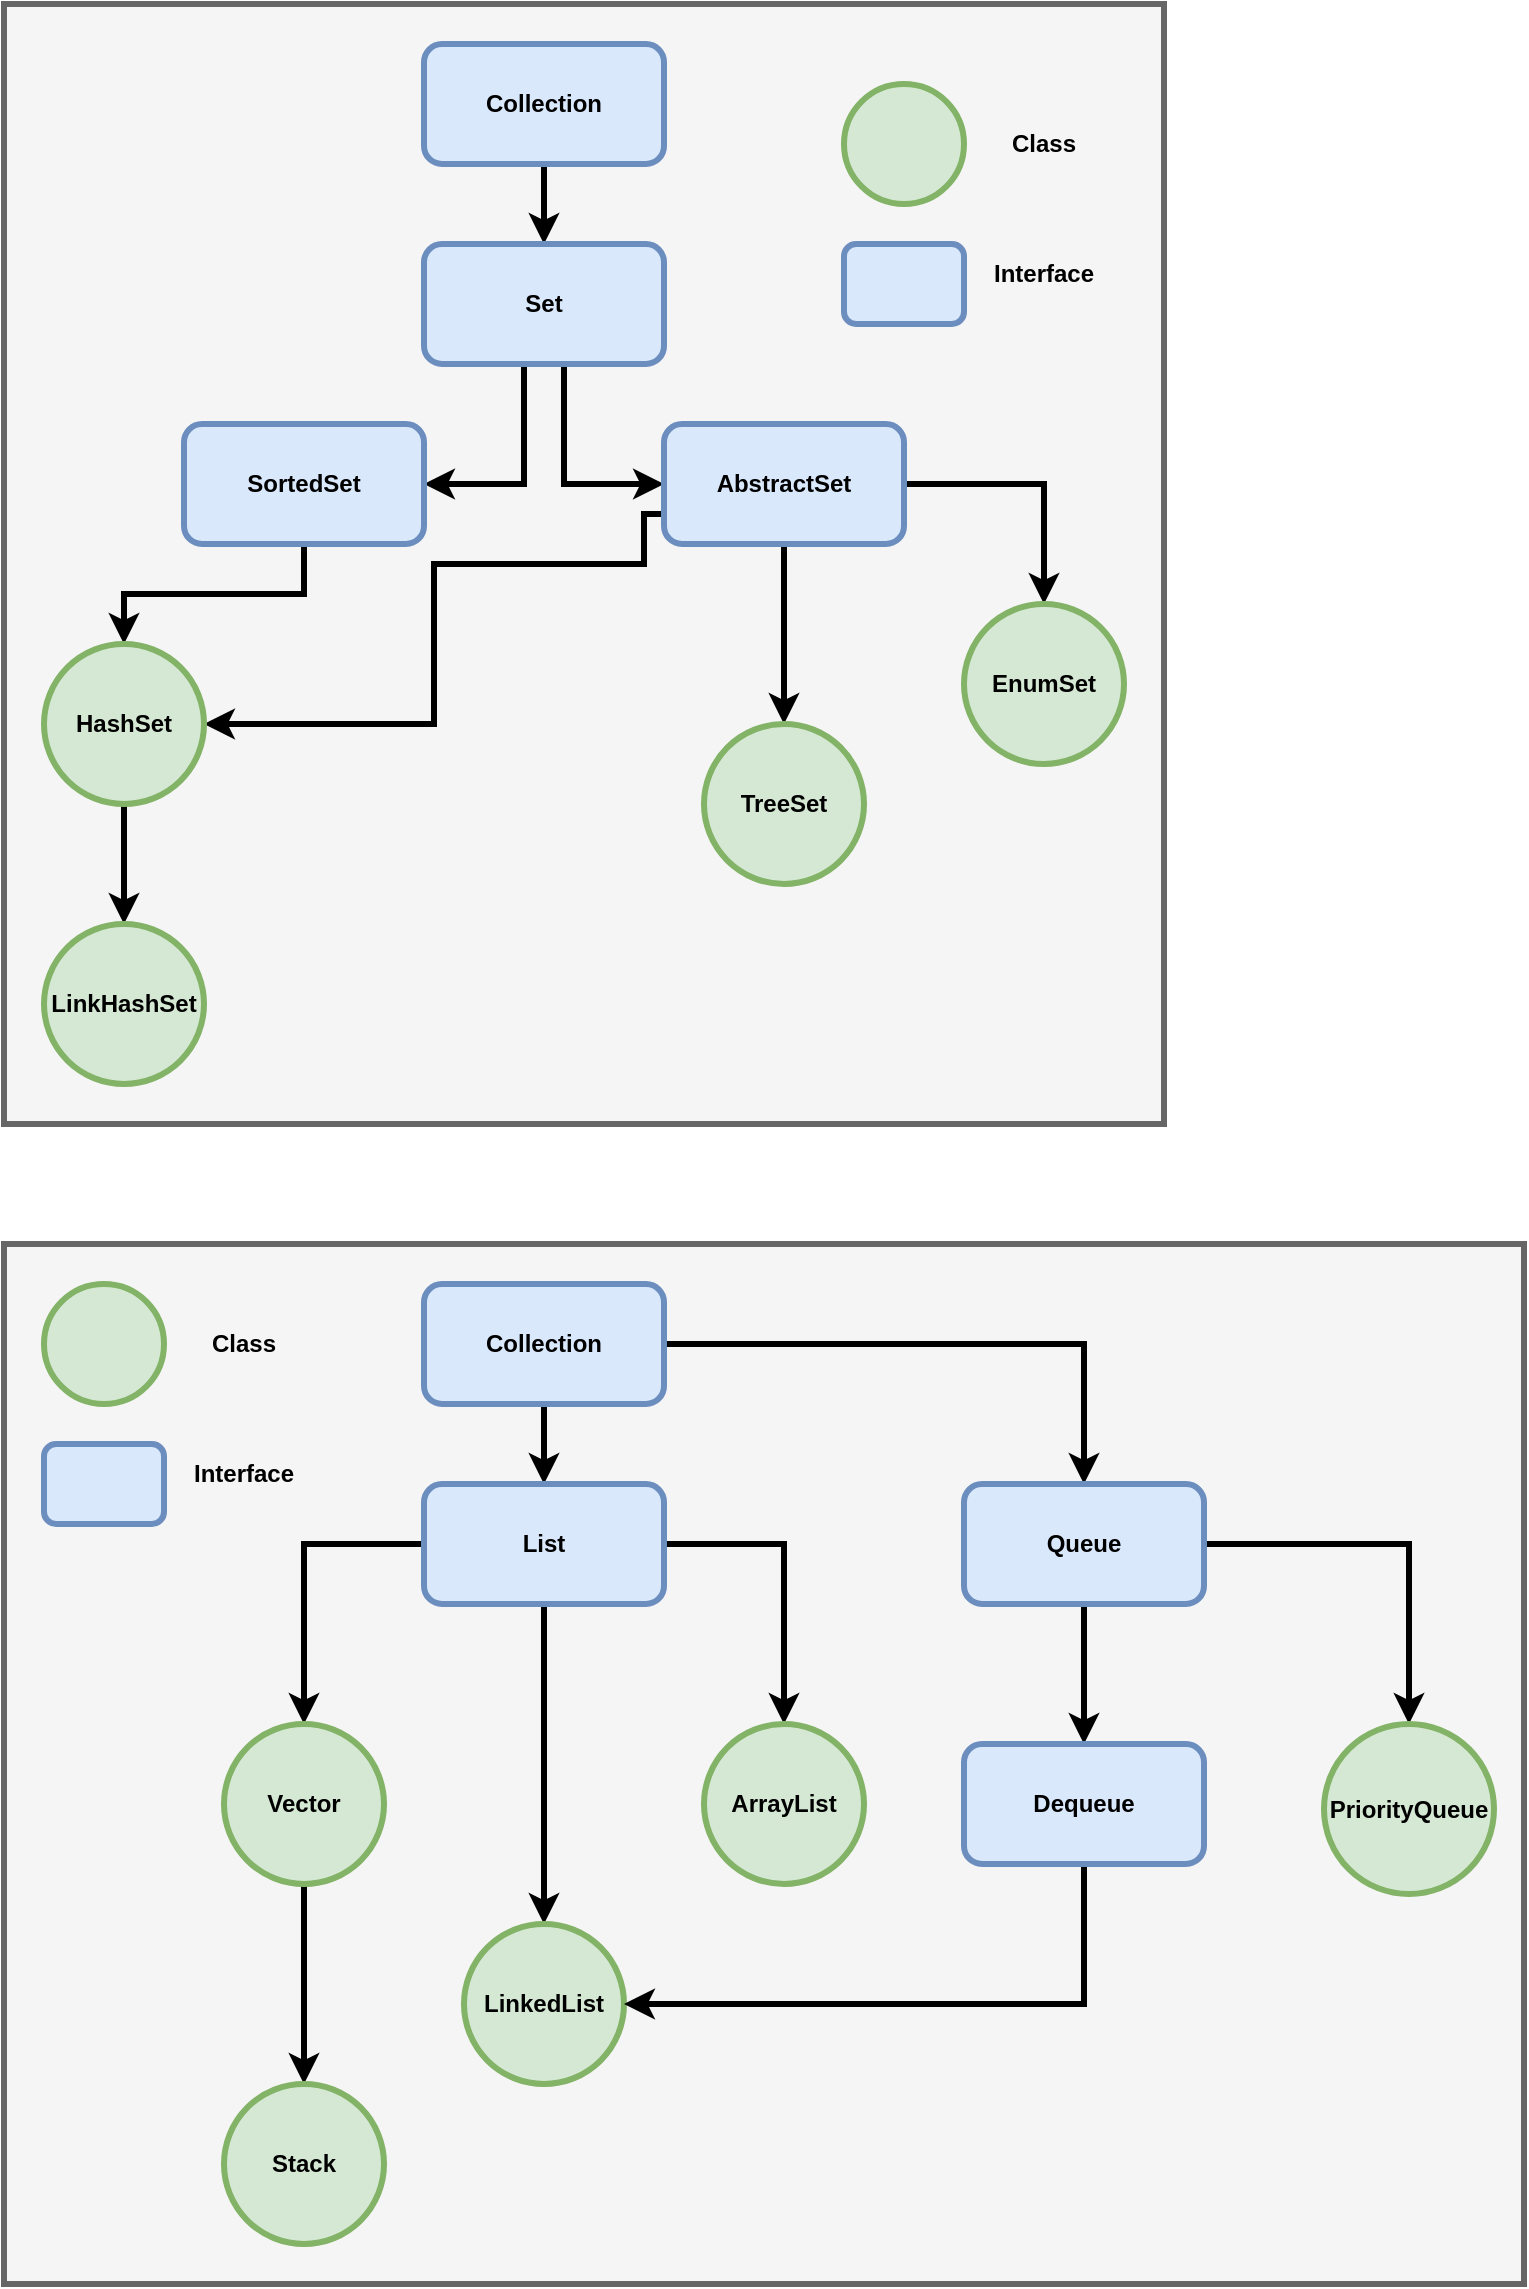 <mxfile version="21.0.6" type="github" pages="4">
  <diagram id="3UhVmCcHijB_X3TgjhHq" name="CDN">
    <mxGraphModel dx="954" dy="561" grid="1" gridSize="20" guides="1" tooltips="1" connect="1" arrows="1" fold="1" page="1" pageScale="1" pageWidth="2336" pageHeight="1654" math="0" shadow="0">
      <root>
        <mxCell id="0" />
        <mxCell id="1" parent="0" />
        <mxCell id="7UALoAVUU0PhSSIc3WFT-1" value="" style="rounded=0;whiteSpace=wrap;html=1;perimeterSpacing=0;strokeWidth=3;fillColor=#f5f5f5;fontColor=#333333;strokeColor=#666666;" parent="1" vertex="1">
          <mxGeometry x="280" y="100" width="580" height="560" as="geometry" />
        </mxCell>
        <mxCell id="KPUyAOsrxZvU4OGMJ7eR-22" value="" style="edgeStyle=orthogonalEdgeStyle;rounded=0;orthogonalLoop=1;jettySize=auto;html=1;fontStyle=1;strokeWidth=3;" parent="1" source="KPUyAOsrxZvU4OGMJ7eR-1" target="KPUyAOsrxZvU4OGMJ7eR-2" edge="1">
          <mxGeometry relative="1" as="geometry" />
        </mxCell>
        <mxCell id="KPUyAOsrxZvU4OGMJ7eR-1" value="Collection" style="rounded=1;whiteSpace=wrap;html=1;fillColor=#dae8fc;strokeColor=#6c8ebf;fontStyle=1;strokeWidth=3;" parent="1" vertex="1">
          <mxGeometry x="490" y="120" width="120" height="60" as="geometry" />
        </mxCell>
        <mxCell id="KPUyAOsrxZvU4OGMJ7eR-6" style="edgeStyle=orthogonalEdgeStyle;rounded=0;orthogonalLoop=1;jettySize=auto;html=1;entryX=1;entryY=0.5;entryDx=0;entryDy=0;fontStyle=1;strokeWidth=3;" parent="1" source="KPUyAOsrxZvU4OGMJ7eR-2" target="KPUyAOsrxZvU4OGMJ7eR-3" edge="1">
          <mxGeometry relative="1" as="geometry">
            <Array as="points">
              <mxPoint x="540" y="340" />
            </Array>
          </mxGeometry>
        </mxCell>
        <mxCell id="KPUyAOsrxZvU4OGMJ7eR-7" style="edgeStyle=orthogonalEdgeStyle;rounded=0;orthogonalLoop=1;jettySize=auto;html=1;entryX=0;entryY=0.5;entryDx=0;entryDy=0;fontStyle=1;strokeWidth=3;" parent="1" source="KPUyAOsrxZvU4OGMJ7eR-2" target="KPUyAOsrxZvU4OGMJ7eR-4" edge="1">
          <mxGeometry relative="1" as="geometry">
            <Array as="points">
              <mxPoint x="560" y="340" />
            </Array>
          </mxGeometry>
        </mxCell>
        <mxCell id="KPUyAOsrxZvU4OGMJ7eR-2" value="Set" style="rounded=1;whiteSpace=wrap;html=1;fillColor=#dae8fc;strokeColor=#6c8ebf;fontStyle=1;strokeWidth=3;" parent="1" vertex="1">
          <mxGeometry x="490" y="220" width="120" height="60" as="geometry" />
        </mxCell>
        <mxCell id="KPUyAOsrxZvU4OGMJ7eR-19" style="edgeStyle=orthogonalEdgeStyle;rounded=0;orthogonalLoop=1;jettySize=auto;html=1;fontStyle=1;strokeWidth=3;" parent="1" source="KPUyAOsrxZvU4OGMJ7eR-3" target="KPUyAOsrxZvU4OGMJ7eR-8" edge="1">
          <mxGeometry relative="1" as="geometry" />
        </mxCell>
        <mxCell id="KPUyAOsrxZvU4OGMJ7eR-3" value="SortedSet" style="rounded=1;whiteSpace=wrap;html=1;fillColor=#dae8fc;strokeColor=#6c8ebf;fontStyle=1;strokeWidth=3;" parent="1" vertex="1">
          <mxGeometry x="370" y="310" width="120" height="60" as="geometry" />
        </mxCell>
        <mxCell id="KPUyAOsrxZvU4OGMJ7eR-16" style="edgeStyle=orthogonalEdgeStyle;rounded=0;orthogonalLoop=1;jettySize=auto;html=1;fontStyle=1;strokeWidth=3;" parent="1" source="KPUyAOsrxZvU4OGMJ7eR-4" target="KPUyAOsrxZvU4OGMJ7eR-10" edge="1">
          <mxGeometry relative="1" as="geometry" />
        </mxCell>
        <mxCell id="KPUyAOsrxZvU4OGMJ7eR-17" style="edgeStyle=orthogonalEdgeStyle;rounded=0;orthogonalLoop=1;jettySize=auto;html=1;fontStyle=1;strokeWidth=3;" parent="1" source="KPUyAOsrxZvU4OGMJ7eR-4" target="KPUyAOsrxZvU4OGMJ7eR-13" edge="1">
          <mxGeometry relative="1" as="geometry">
            <mxPoint x="600" y="430" as="targetPoint" />
            <Array as="points">
              <mxPoint x="670" y="440" />
              <mxPoint x="670" y="440" />
            </Array>
          </mxGeometry>
        </mxCell>
        <mxCell id="KPUyAOsrxZvU4OGMJ7eR-20" style="edgeStyle=orthogonalEdgeStyle;rounded=0;orthogonalLoop=1;jettySize=auto;html=1;entryX=1;entryY=0.5;entryDx=0;entryDy=0;exitX=0;exitY=0.75;exitDx=0;exitDy=0;fontStyle=1;strokeWidth=3;" parent="1" source="KPUyAOsrxZvU4OGMJ7eR-4" target="KPUyAOsrxZvU4OGMJ7eR-8" edge="1">
          <mxGeometry relative="1" as="geometry">
            <Array as="points">
              <mxPoint x="600" y="355" />
              <mxPoint x="600" y="380" />
              <mxPoint x="495" y="380" />
              <mxPoint x="495" y="460" />
            </Array>
          </mxGeometry>
        </mxCell>
        <mxCell id="KPUyAOsrxZvU4OGMJ7eR-4" value="AbstractSet" style="rounded=1;whiteSpace=wrap;html=1;fillColor=#dae8fc;strokeColor=#6c8ebf;fontStyle=1;strokeWidth=3;" parent="1" vertex="1">
          <mxGeometry x="610" y="310" width="120" height="60" as="geometry" />
        </mxCell>
        <mxCell id="KPUyAOsrxZvU4OGMJ7eR-21" style="edgeStyle=orthogonalEdgeStyle;rounded=0;orthogonalLoop=1;jettySize=auto;html=1;entryX=0.5;entryY=0;entryDx=0;entryDy=0;fontStyle=1;strokeWidth=3;" parent="1" source="KPUyAOsrxZvU4OGMJ7eR-8" target="KPUyAOsrxZvU4OGMJ7eR-9" edge="1">
          <mxGeometry relative="1" as="geometry" />
        </mxCell>
        <mxCell id="KPUyAOsrxZvU4OGMJ7eR-8" value="HashSet" style="ellipse;whiteSpace=wrap;html=1;aspect=fixed;fillColor=#d5e8d4;strokeColor=#82b366;fontStyle=1;strokeWidth=3;" parent="1" vertex="1">
          <mxGeometry x="300" y="420" width="80" height="80" as="geometry" />
        </mxCell>
        <mxCell id="KPUyAOsrxZvU4OGMJ7eR-9" value="LinkHashSet" style="ellipse;whiteSpace=wrap;html=1;aspect=fixed;fillColor=#d5e8d4;strokeColor=#82b366;fontStyle=1;strokeWidth=3;" parent="1" vertex="1">
          <mxGeometry x="300" y="560" width="80" height="80" as="geometry" />
        </mxCell>
        <mxCell id="KPUyAOsrxZvU4OGMJ7eR-10" value="EnumSet" style="ellipse;whiteSpace=wrap;html=1;aspect=fixed;fillColor=#d5e8d4;strokeColor=#82b366;fontStyle=1;strokeWidth=3;" parent="1" vertex="1">
          <mxGeometry x="760" y="400" width="80" height="80" as="geometry" />
        </mxCell>
        <mxCell id="KPUyAOsrxZvU4OGMJ7eR-13" value="TreeSet" style="ellipse;whiteSpace=wrap;html=1;aspect=fixed;fillColor=#d5e8d4;strokeColor=#82b366;fontStyle=1;strokeWidth=3;" parent="1" vertex="1">
          <mxGeometry x="630" y="460" width="80" height="80" as="geometry" />
        </mxCell>
        <mxCell id="KPUyAOsrxZvU4OGMJ7eR-23" value="" style="ellipse;whiteSpace=wrap;html=1;aspect=fixed;fillColor=#d5e8d4;strokeColor=#82b366;strokeWidth=3;" parent="1" vertex="1">
          <mxGeometry x="700" y="140" width="60" height="60" as="geometry" />
        </mxCell>
        <mxCell id="KPUyAOsrxZvU4OGMJ7eR-24" value="" style="rounded=1;whiteSpace=wrap;html=1;fillColor=#dae8fc;strokeColor=#6c8ebf;strokeWidth=3;" parent="1" vertex="1">
          <mxGeometry x="700" y="220" width="60" height="40" as="geometry" />
        </mxCell>
        <mxCell id="KPUyAOsrxZvU4OGMJ7eR-25" value="&lt;b&gt;Class&lt;/b&gt;" style="text;html=1;strokeColor=none;fillColor=none;align=center;verticalAlign=middle;whiteSpace=wrap;rounded=0;" parent="1" vertex="1">
          <mxGeometry x="770" y="155" width="60" height="30" as="geometry" />
        </mxCell>
        <mxCell id="KPUyAOsrxZvU4OGMJ7eR-26" value="&lt;b&gt;Interface&lt;/b&gt;" style="text;html=1;strokeColor=none;fillColor=none;align=center;verticalAlign=middle;whiteSpace=wrap;rounded=0;" parent="1" vertex="1">
          <mxGeometry x="770" y="220" width="60" height="30" as="geometry" />
        </mxCell>
        <mxCell id="KPUyAOsrxZvU4OGMJ7eR-27" value="" style="rounded=0;whiteSpace=wrap;html=1;perimeterSpacing=0;strokeWidth=3;fillColor=#f5f5f5;fontColor=#333333;strokeColor=#666666;" parent="1" vertex="1">
          <mxGeometry x="280" y="720" width="760" height="520" as="geometry" />
        </mxCell>
        <mxCell id="KPUyAOsrxZvU4OGMJ7eR-28" value="" style="edgeStyle=orthogonalEdgeStyle;rounded=0;orthogonalLoop=1;jettySize=auto;html=1;fontStyle=1;strokeWidth=3;" parent="1" source="KPUyAOsrxZvU4OGMJ7eR-29" target="KPUyAOsrxZvU4OGMJ7eR-32" edge="1">
          <mxGeometry relative="1" as="geometry" />
        </mxCell>
        <mxCell id="KPUyAOsrxZvU4OGMJ7eR-53" style="edgeStyle=orthogonalEdgeStyle;rounded=0;orthogonalLoop=1;jettySize=auto;html=1;entryX=0.5;entryY=0;entryDx=0;entryDy=0;strokeWidth=3;" parent="1" source="KPUyAOsrxZvU4OGMJ7eR-29" target="KPUyAOsrxZvU4OGMJ7eR-52" edge="1">
          <mxGeometry relative="1" as="geometry" />
        </mxCell>
        <mxCell id="KPUyAOsrxZvU4OGMJ7eR-29" value="Collection" style="rounded=1;whiteSpace=wrap;html=1;fillColor=#dae8fc;strokeColor=#6c8ebf;fontStyle=1;strokeWidth=3;" parent="1" vertex="1">
          <mxGeometry x="490" y="740" width="120" height="60" as="geometry" />
        </mxCell>
        <mxCell id="KPUyAOsrxZvU4OGMJ7eR-49" style="edgeStyle=orthogonalEdgeStyle;rounded=0;orthogonalLoop=1;jettySize=auto;html=1;entryX=0.5;entryY=0;entryDx=0;entryDy=0;strokeWidth=3;" parent="1" source="KPUyAOsrxZvU4OGMJ7eR-32" target="KPUyAOsrxZvU4OGMJ7eR-43" edge="1">
          <mxGeometry relative="1" as="geometry" />
        </mxCell>
        <mxCell id="KPUyAOsrxZvU4OGMJ7eR-50" style="edgeStyle=orthogonalEdgeStyle;rounded=0;orthogonalLoop=1;jettySize=auto;html=1;strokeWidth=3;" parent="1" source="KPUyAOsrxZvU4OGMJ7eR-32" target="KPUyAOsrxZvU4OGMJ7eR-40" edge="1">
          <mxGeometry relative="1" as="geometry" />
        </mxCell>
        <mxCell id="KPUyAOsrxZvU4OGMJ7eR-51" style="edgeStyle=orthogonalEdgeStyle;rounded=0;orthogonalLoop=1;jettySize=auto;html=1;entryX=0.5;entryY=0;entryDx=0;entryDy=0;strokeWidth=3;" parent="1" source="KPUyAOsrxZvU4OGMJ7eR-32" target="KPUyAOsrxZvU4OGMJ7eR-42" edge="1">
          <mxGeometry relative="1" as="geometry" />
        </mxCell>
        <mxCell id="KPUyAOsrxZvU4OGMJ7eR-32" value="List" style="rounded=1;whiteSpace=wrap;html=1;fillColor=#dae8fc;strokeColor=#6c8ebf;fontStyle=1;strokeWidth=3;" parent="1" vertex="1">
          <mxGeometry x="490" y="840" width="120" height="60" as="geometry" />
        </mxCell>
        <mxCell id="KPUyAOsrxZvU4OGMJ7eR-39" style="edgeStyle=orthogonalEdgeStyle;rounded=0;orthogonalLoop=1;jettySize=auto;html=1;entryX=0.5;entryY=0;entryDx=0;entryDy=0;fontStyle=1;strokeWidth=3;" parent="1" source="KPUyAOsrxZvU4OGMJ7eR-40" target="KPUyAOsrxZvU4OGMJ7eR-41" edge="1">
          <mxGeometry relative="1" as="geometry" />
        </mxCell>
        <mxCell id="KPUyAOsrxZvU4OGMJ7eR-40" value="Vector" style="ellipse;whiteSpace=wrap;html=1;aspect=fixed;fillColor=#d5e8d4;strokeColor=#82b366;fontStyle=1;strokeWidth=3;" parent="1" vertex="1">
          <mxGeometry x="390" y="960" width="80" height="80" as="geometry" />
        </mxCell>
        <mxCell id="KPUyAOsrxZvU4OGMJ7eR-41" value="Stack" style="ellipse;whiteSpace=wrap;html=1;aspect=fixed;fillColor=#d5e8d4;strokeColor=#82b366;fontStyle=1;strokeWidth=3;" parent="1" vertex="1">
          <mxGeometry x="390" y="1140" width="80" height="80" as="geometry" />
        </mxCell>
        <mxCell id="KPUyAOsrxZvU4OGMJ7eR-42" value="ArrayList" style="ellipse;whiteSpace=wrap;html=1;aspect=fixed;fillColor=#d5e8d4;strokeColor=#82b366;fontStyle=1;strokeWidth=3;" parent="1" vertex="1">
          <mxGeometry x="630" y="960" width="80" height="80" as="geometry" />
        </mxCell>
        <mxCell id="KPUyAOsrxZvU4OGMJ7eR-43" value="LinkedList" style="ellipse;whiteSpace=wrap;html=1;aspect=fixed;fillColor=#d5e8d4;strokeColor=#82b366;fontStyle=1;strokeWidth=3;" parent="1" vertex="1">
          <mxGeometry x="510" y="1060" width="80" height="80" as="geometry" />
        </mxCell>
        <mxCell id="KPUyAOsrxZvU4OGMJ7eR-44" value="" style="ellipse;whiteSpace=wrap;html=1;aspect=fixed;fillColor=#d5e8d4;strokeColor=#82b366;strokeWidth=3;" parent="1" vertex="1">
          <mxGeometry x="300" y="740" width="60" height="60" as="geometry" />
        </mxCell>
        <mxCell id="KPUyAOsrxZvU4OGMJ7eR-45" value="" style="rounded=1;whiteSpace=wrap;html=1;fillColor=#dae8fc;strokeColor=#6c8ebf;strokeWidth=3;" parent="1" vertex="1">
          <mxGeometry x="300" y="820" width="60" height="40" as="geometry" />
        </mxCell>
        <mxCell id="KPUyAOsrxZvU4OGMJ7eR-46" value="&lt;b&gt;Class&lt;/b&gt;" style="text;html=1;strokeColor=none;fillColor=none;align=center;verticalAlign=middle;whiteSpace=wrap;rounded=0;strokeWidth=3;" parent="1" vertex="1">
          <mxGeometry x="370" y="755" width="60" height="30" as="geometry" />
        </mxCell>
        <mxCell id="KPUyAOsrxZvU4OGMJ7eR-47" value="&lt;b&gt;Interface&lt;/b&gt;" style="text;html=1;strokeColor=none;fillColor=none;align=center;verticalAlign=middle;whiteSpace=wrap;rounded=0;strokeWidth=3;" parent="1" vertex="1">
          <mxGeometry x="370" y="820" width="60" height="30" as="geometry" />
        </mxCell>
        <mxCell id="KPUyAOsrxZvU4OGMJ7eR-55" style="edgeStyle=orthogonalEdgeStyle;rounded=0;orthogonalLoop=1;jettySize=auto;html=1;strokeWidth=3;" parent="1" source="KPUyAOsrxZvU4OGMJ7eR-52" target="KPUyAOsrxZvU4OGMJ7eR-54" edge="1">
          <mxGeometry relative="1" as="geometry" />
        </mxCell>
        <mxCell id="KPUyAOsrxZvU4OGMJ7eR-59" style="edgeStyle=orthogonalEdgeStyle;rounded=0;orthogonalLoop=1;jettySize=auto;html=1;strokeWidth=3;" parent="1" source="KPUyAOsrxZvU4OGMJ7eR-52" target="KPUyAOsrxZvU4OGMJ7eR-58" edge="1">
          <mxGeometry relative="1" as="geometry" />
        </mxCell>
        <mxCell id="KPUyAOsrxZvU4OGMJ7eR-52" value="Queue" style="rounded=1;whiteSpace=wrap;html=1;fillColor=#dae8fc;strokeColor=#6c8ebf;fontStyle=1;strokeWidth=3;" parent="1" vertex="1">
          <mxGeometry x="760" y="840" width="120" height="60" as="geometry" />
        </mxCell>
        <mxCell id="KPUyAOsrxZvU4OGMJ7eR-56" style="edgeStyle=orthogonalEdgeStyle;rounded=0;orthogonalLoop=1;jettySize=auto;html=1;entryX=1;entryY=0.5;entryDx=0;entryDy=0;strokeWidth=3;" parent="1" source="KPUyAOsrxZvU4OGMJ7eR-54" target="KPUyAOsrxZvU4OGMJ7eR-43" edge="1">
          <mxGeometry relative="1" as="geometry">
            <Array as="points">
              <mxPoint x="820" y="1100" />
            </Array>
          </mxGeometry>
        </mxCell>
        <mxCell id="KPUyAOsrxZvU4OGMJ7eR-54" value="Dequeue" style="rounded=1;whiteSpace=wrap;html=1;fillColor=#dae8fc;strokeColor=#6c8ebf;fontStyle=1;strokeWidth=3;" parent="1" vertex="1">
          <mxGeometry x="760" y="970" width="120" height="60" as="geometry" />
        </mxCell>
        <mxCell id="KPUyAOsrxZvU4OGMJ7eR-58" value="PriorityQueue" style="ellipse;whiteSpace=wrap;html=1;aspect=fixed;fillColor=#d5e8d4;strokeColor=#82b366;fontStyle=1;strokeWidth=3;" parent="1" vertex="1">
          <mxGeometry x="940" y="960" width="85" height="85" as="geometry" />
        </mxCell>
      </root>
    </mxGraphModel>
  </diagram>
  <diagram id="k0WDbFRyysc51y4FCmXz" name="Spring Core">
    <mxGraphModel dx="5170" dy="-35" grid="1" gridSize="10" guides="1" tooltips="1" connect="1" arrows="1" fold="1" page="0" pageScale="1" pageWidth="2336" pageHeight="1654" math="0" shadow="0">
      <root>
        <mxCell id="0" />
        <mxCell id="1" parent="0" />
        <mxCell id="a-IVGbKQMPojYPQUbN83-1" value="&lt;b&gt;&lt;font style=&quot;font-size: 72px;&quot;&gt;IOC&lt;/font&gt;&lt;/b&gt;" style="rounded=1;whiteSpace=wrap;html=1;strokeWidth=3;fillColor=#D1FFFF;strokeColor=#000000;" parent="1" vertex="1">
          <mxGeometry x="406" y="2960" width="244" height="166" as="geometry" />
        </mxCell>
        <mxCell id="a-IVGbKQMPojYPQUbN83-2" value="" style="shape=flexArrow;endArrow=classic;html=1;rounded=0;fontSize=72;entryX=0;entryY=0.25;entryDx=0;entryDy=0;fillColor=#FF441F;strokeColor=#000000;" parent="1" target="a-IVGbKQMPojYPQUbN83-1" edge="1">
          <mxGeometry width="50" height="50" relative="1" as="geometry">
            <mxPoint x="240" y="3000" as="sourcePoint" />
            <mxPoint x="290" y="2990" as="targetPoint" />
          </mxGeometry>
        </mxCell>
        <mxCell id="a-IVGbKQMPojYPQUbN83-3" value="" style="shape=flexArrow;endArrow=classic;html=1;rounded=0;fontSize=72;fillColor=#FF441F;entryX=0;entryY=0.75;entryDx=0;entryDy=0;strokeColor=#000000;" parent="1" target="a-IVGbKQMPojYPQUbN83-1" edge="1">
          <mxGeometry width="50" height="50" relative="1" as="geometry">
            <mxPoint x="240" y="3085" as="sourcePoint" />
            <mxPoint x="400" y="3080" as="targetPoint" />
          </mxGeometry>
        </mxCell>
        <mxCell id="a-IVGbKQMPojYPQUbN83-6" value="Bean" style="rounded=1;whiteSpace=wrap;html=1;fontSize=24;strokeWidth=3;fillColor=#FFFED4;strokeColor=#000000;" parent="1" vertex="1">
          <mxGeometry x="90" y="2980" width="151" height="40" as="geometry" />
        </mxCell>
        <mxCell id="a-IVGbKQMPojYPQUbN83-7" value="Configuration" style="rounded=1;whiteSpace=wrap;html=1;fontSize=24;strokeWidth=3;fillColor=#FFFED4;strokeColor=#000000;" parent="1" vertex="1">
          <mxGeometry x="90" y="3060" width="151" height="40" as="geometry" />
        </mxCell>
        <mxCell id="a-IVGbKQMPojYPQUbN83-8" value="&lt;div style=&quot;&quot;&gt;&lt;span style=&quot;background-color: initial;&quot;&gt;&amp;lt;beans&amp;gt;&amp;nbsp;&lt;/span&gt;&lt;/div&gt;&lt;div style=&quot;&quot;&gt;&lt;span style=&quot;background-color: initial;&quot;&gt;&amp;lt;bean name=&quot;Student&quot; class=&quot;FQCN&quot;&amp;gt;&lt;/span&gt;&lt;/div&gt;&lt;div style=&quot;&quot;&gt;&lt;span style=&quot;background-color: initial;&quot;&gt;&lt;br&gt;&lt;/span&gt;&lt;/div&gt;&lt;div style=&quot;&quot;&gt;&lt;span style=&quot;background-color: initial;&quot;&gt;&lt;span style=&quot;&quot;&gt; &lt;/span&gt;&lt;span style=&quot;white-space: pre;&quot;&gt; &lt;/span&gt;&lt;font color=&quot;#ff1e05&quot;&gt;&lt;b&gt;&amp;lt;property name=&quot;id&quot;&amp;gt;&lt;br&gt;&lt;/b&gt;&lt;/font&gt;&lt;/span&gt;&lt;/div&gt;&lt;div style=&quot;&quot;&gt;&lt;span style=&quot;background-color: initial;&quot;&gt;&lt;font color=&quot;#ff1e05&quot;&gt;&lt;b&gt;&lt;span style=&quot;&quot;&gt; &lt;/span&gt;&lt;span style=&quot;&quot;&gt; &lt;/span&gt;&lt;span style=&quot;white-space: pre;&quot;&gt; &lt;/span&gt;&lt;span style=&quot;white-space: pre;&quot;&gt; &lt;/span&gt;&amp;lt;value&amp;gt; 1 &amp;lt;/value&amp;gt;&lt;br&gt;&lt;/b&gt;&lt;/font&gt;&lt;/span&gt;&lt;/div&gt;&lt;div style=&quot;&quot;&gt;&lt;span style=&quot;background-color: initial;&quot;&gt;&lt;font color=&quot;#ff1e05&quot;&gt;&lt;b&gt;&lt;span style=&quot;&quot;&gt; &lt;/span&gt;&lt;span style=&quot;white-space: pre;&quot;&gt; &lt;/span&gt;&amp;lt;/property&amp;gt;&lt;br&gt;&lt;/b&gt;&lt;/font&gt;&lt;/span&gt;&lt;/div&gt;&lt;div style=&quot;&quot;&gt;&lt;span style=&quot;background-color: initial;&quot;&gt;&lt;font color=&quot;#ff1e05&quot;&gt;&lt;b&gt;&lt;br&gt;&lt;/b&gt;&lt;/font&gt;&lt;/span&gt;&lt;/div&gt;&lt;div style=&quot;&quot;&gt;&lt;span style=&quot;background-color: initial;&quot;&gt;&lt;b style=&quot;&quot;&gt;&lt;span style=&quot;color: rgb(255, 30, 5); white-space: pre;&quot;&gt; &lt;/span&gt;&lt;font color=&quot;#0000ff&quot;&gt;&amp;lt;property name=&quot;name&quot;&amp;gt;&lt;br&gt;&lt;/font&gt;&lt;/b&gt;&lt;/span&gt;&lt;/div&gt;&lt;div style=&quot;&quot;&gt;&lt;span style=&quot;background-color: initial;&quot;&gt;&lt;b&gt;&lt;font color=&quot;#0000ff&quot;&gt;&lt;span style=&quot;white-space: pre;&quot;&gt; &lt;span style=&quot;white-space: pre;&quot;&gt; &lt;/span&gt;&lt;/span&gt;&amp;lt;value&amp;gt; Dhruv &amp;lt;/value&amp;gt;&lt;br&gt;&lt;/font&gt;&lt;/b&gt;&lt;/span&gt;&lt;/div&gt;&lt;div style=&quot;&quot;&gt;&lt;span style=&quot;background-color: initial;&quot;&gt;&lt;b style=&quot;&quot;&gt;&lt;font color=&quot;#0000ff&quot;&gt;&lt;span style=&quot;white-space: pre;&quot;&gt; &lt;/span&gt;&amp;lt;/property&amp;gt;&lt;/font&gt;&lt;/b&gt;&lt;br&gt;&lt;/span&gt;&lt;/div&gt;&lt;div style=&quot;&quot;&gt;&lt;span style=&quot;background-color: initial;&quot;&gt;&lt;br&gt;&lt;/span&gt;&lt;/div&gt;&lt;div style=&quot;&quot;&gt;&lt;span style=&quot;background-color: initial;&quot;&gt;&amp;lt;bean&amp;gt;&lt;/span&gt;&lt;/div&gt;&lt;div style=&quot;&quot;&gt;&amp;lt;/beans&amp;gt;&lt;/div&gt;" style="rounded=0;whiteSpace=wrap;html=1;strokeWidth=3;fontSize=24;fillColor=#FFFFFF;align=left;shadow=0;glass=0;strokeColor=#000000;" parent="1" vertex="1">
          <mxGeometry x="-330" y="3220" width="435.5" height="390" as="geometry" />
        </mxCell>
        <mxCell id="xGKpMPTtXhYUpuBOn55M-2" value="&lt;div style=&quot;&quot;&gt;&lt;span style=&quot;background-color: initial;&quot;&gt;&amp;lt;beans&amp;gt;&amp;nbsp;&lt;/span&gt;&lt;/div&gt;&lt;div style=&quot;&quot;&gt;&lt;span style=&quot;background-color: initial;&quot;&gt;&amp;lt;bean name=&quot;Student&quot; class=&quot;FQCN&quot;&amp;gt;&lt;/span&gt;&lt;/div&gt;&lt;div style=&quot;&quot;&gt;&lt;span style=&quot;background-color: initial;&quot;&gt;&lt;br&gt;&lt;/span&gt;&lt;/div&gt;&lt;div style=&quot;&quot;&gt;&lt;span style=&quot;background-color: initial;&quot;&gt;&lt;span style=&quot;&quot;&gt; &lt;/span&gt;&lt;span style=&quot;white-space: pre;&quot;&gt; &lt;/span&gt;&lt;font color=&quot;#ff1e05&quot;&gt;&lt;b&gt;&amp;lt;property name=&quot;id&quot; value=&quot;1&quot; /&amp;gt;&lt;/b&gt;&lt;/font&gt;&lt;/span&gt;&lt;/div&gt;&lt;div style=&quot;&quot;&gt;&lt;span style=&quot;background-color: initial;&quot;&gt;&lt;b style=&quot;&quot;&gt;&lt;span style=&quot;color: rgb(255, 30, 5); white-space: pre;&quot;&gt; &lt;/span&gt;&lt;font color=&quot;#0000ff&quot;&gt;&amp;lt;property name=&quot;name&quot; value=&quot;Dhruv&quot; /&amp;gt;&lt;br&gt;&lt;/font&gt;&lt;/b&gt;&lt;/span&gt;&lt;/div&gt;&lt;div style=&quot;&quot;&gt;&lt;br&gt;&lt;/div&gt;&lt;div style=&quot;&quot;&gt;&lt;span style=&quot;background-color: initial;&quot;&gt;&amp;lt;bean&amp;gt;&lt;/span&gt;&lt;/div&gt;&lt;div style=&quot;&quot;&gt;&amp;lt;/beans&amp;gt;&lt;/div&gt;" style="rounded=0;whiteSpace=wrap;html=1;strokeWidth=3;fontSize=24;fillColor=#FFFFFF;align=left;shadow=0;glass=0;strokeColor=#000000;" parent="1" vertex="1">
          <mxGeometry x="159.75" y="3300" width="495.5" height="250" as="geometry" />
        </mxCell>
        <mxCell id="xGKpMPTtXhYUpuBOn55M-3" value="&lt;div style=&quot;&quot;&gt;&lt;span style=&quot;background-color: initial;&quot;&gt;&amp;lt;beans&amp;gt;&amp;nbsp;&lt;/span&gt;&lt;/div&gt;&lt;div style=&quot;&quot;&gt;&lt;span style=&quot;background-color: initial;&quot;&gt;&lt;br&gt;&lt;/span&gt;&lt;/div&gt;&lt;div style=&quot;&quot;&gt;&lt;span style=&quot;background-color: initial;&quot;&gt;&lt;font color=&quot;#0d1dff&quot;&gt;&lt;b&gt;&amp;lt;bean name=&quot;Student&quot; class=&quot;FQCN&quot;&amp;nbsp; p:id=&quot;1&quot; p:name=&quot;Dhruv&quot; /&amp;gt;&lt;/b&gt;&lt;/font&gt;&lt;/span&gt;&lt;/div&gt;&lt;div style=&quot;&quot;&gt;&lt;span style=&quot;background-color: initial;&quot;&gt;&lt;br&gt;&lt;/span&gt;&lt;/div&gt;&lt;div style=&quot;&quot;&gt;&lt;span style=&quot;background-color: initial;&quot;&gt;&amp;lt;/beans&amp;gt;&lt;/span&gt;&lt;/div&gt;" style="rounded=0;whiteSpace=wrap;html=1;strokeWidth=3;fontSize=24;fillColor=#FFFFFF;align=left;shadow=0;glass=0;strokeColor=#000000;" parent="1" vertex="1">
          <mxGeometry x="159.75" y="3590" width="780.25" height="160" as="geometry" />
        </mxCell>
        <mxCell id="xGKpMPTtXhYUpuBOn55M-4" value="&lt;div style=&quot;&quot;&gt;&lt;span style=&quot;background-color: initial;&quot;&gt;&amp;lt;beans&amp;gt;&amp;nbsp;&lt;/span&gt;&lt;/div&gt;&lt;div style=&quot;&quot;&gt;&lt;span style=&quot;background-color: initial;&quot;&gt;&lt;br&gt;&lt;/span&gt;&lt;/div&gt;&lt;div style=&quot;&quot;&gt;&lt;span style=&quot;background-color: initial;&quot;&gt;&lt;span style=&quot;white-space: pre;&quot;&gt; &lt;/span&gt;&amp;lt;bean name=&quot;Student&quot; class=&quot;FQCN&quot;&amp;gt;&lt;/span&gt;&lt;/div&gt;&lt;div style=&quot;&quot;&gt;&lt;span style=&quot;background-color: initial;&quot;&gt;&lt;span style=&quot;&quot;&gt; &lt;/span&gt;&lt;span style=&quot;&quot;&gt; &lt;/span&gt;&lt;b style=&quot;&quot;&gt;&lt;span style=&quot;white-space: pre;&quot;&gt; &lt;/span&gt;&lt;span style=&quot;white-space: pre;&quot;&gt; &lt;/span&gt;&amp;lt;property name=&quot;id&quot; value=&quot;1&quot; /&amp;gt;&lt;/b&gt;&lt;/span&gt;&lt;/div&gt;&lt;div style=&quot;&quot;&gt;&lt;span style=&quot;background-color: initial;&quot;&gt;&lt;b style=&quot;&quot;&gt; &lt;span style=&quot;white-space: pre;&quot;&gt; &lt;/span&gt;&lt;span style=&quot;white-space: pre;&quot;&gt; &lt;/span&gt;&amp;lt;property name=&quot;name&quot; value=&quot;Dhruv&quot; /&amp;gt;&lt;/b&gt;&lt;/span&gt;&lt;/div&gt;&lt;div style=&quot;&quot;&gt;&lt;span style=&quot;background-color: initial;&quot;&gt;&lt;b style=&quot;&quot;&gt;&lt;span style=&quot;white-space: pre;&quot;&gt; &lt;/span&gt;&lt;span style=&quot;white-space: pre;&quot;&gt; &lt;/span&gt;&lt;font color=&quot;#5b7d47&quot;&gt;&amp;lt;property name=&quot;address&quot;&amp;gt;&lt;br&gt;&lt;/font&gt;&lt;/b&gt;&lt;/span&gt;&lt;/div&gt;&lt;div style=&quot;&quot;&gt;&lt;span style=&quot;background-color: initial;&quot;&gt;&lt;b style=&quot;&quot;&gt;&lt;font color=&quot;#fa6800&quot;&gt;&lt;span style=&quot;white-space: pre;&quot;&gt; &lt;/span&gt;&lt;span style=&quot;white-space: pre;&quot;&gt; &lt;/span&gt;&lt;span style=&quot;white-space: pre;&quot;&gt; &lt;/span&gt;&amp;lt;ref bean=&quot;address&quot;/&amp;gt;&lt;br&gt;&lt;/font&gt;&lt;/b&gt;&lt;/span&gt;&lt;/div&gt;&lt;div style=&quot;&quot;&gt;&lt;span style=&quot;background-color: initial;&quot;&gt;&lt;b style=&quot;&quot;&gt;&lt;font color=&quot;#5b7d47&quot;&gt;&lt;span style=&quot;white-space: pre;&quot;&gt; &lt;/span&gt;&lt;span style=&quot;white-space: pre;&quot;&gt; &lt;/span&gt;&amp;lt;/property&amp;gt;&lt;/font&gt;&lt;br&gt;&lt;/b&gt;&lt;/span&gt;&lt;/div&gt;&lt;div style=&quot;&quot;&gt;&lt;span style=&quot;background-color: initial;&quot;&gt;&lt;span style=&quot;white-space: pre;&quot;&gt; &lt;/span&gt;&amp;lt;/bean&amp;gt;&lt;/span&gt;&lt;/div&gt;&lt;div style=&quot;&quot;&gt;&lt;span style=&quot;background-color: initial;&quot;&gt;&lt;br&gt;&lt;/span&gt;&lt;/div&gt;&lt;div style=&quot;&quot;&gt;&lt;span style=&quot;background-color: initial;&quot;&gt;&lt;span style=&quot;white-space: pre;&quot;&gt; &lt;/span&gt;&amp;lt;bean name=&quot;address&quot; class=&quot;FQCN&quot;&amp;gt;&lt;/span&gt;&lt;/div&gt;&lt;div style=&quot;&quot;&gt;&lt;span style=&quot;background-color: initial;&quot;&gt;&lt;br&gt;&lt;/span&gt;&lt;/div&gt;&lt;div style=&quot;&quot;&gt;&lt;span style=&quot;background-color: initial;&quot;&gt;&lt;span style=&quot;&quot;&gt; &lt;/span&gt;&lt;span style=&quot;white-space: pre;&quot;&gt; &lt;span style=&quot;white-space: pre;&quot;&gt; &lt;/span&gt;&lt;/span&gt;&amp;lt;property name=&quot;city&quot;&amp;gt;&lt;/span&gt;&lt;/div&gt;&lt;div style=&quot;&quot;&gt;&lt;span style=&quot;background-color: initial;&quot;&gt;&lt;span style=&quot;&quot;&gt; &lt;/span&gt;&lt;span style=&quot;&quot;&gt; &lt;/span&gt;&lt;span style=&quot;white-space: pre;&quot;&gt; &lt;/span&gt;&lt;span style=&quot;white-space: pre;&quot;&gt; &lt;span style=&quot;white-space: pre;&quot;&gt; &lt;/span&gt;&lt;/span&gt;&amp;lt;value&amp;gt;Brampton&amp;lt;/value&amp;gt;&lt;br&gt;&lt;/span&gt;&lt;/div&gt;&lt;div style=&quot;&quot;&gt;&lt;span style=&quot;background-color: initial;&quot;&gt;&lt;span style=&quot;&quot;&gt; &lt;/span&gt;&lt;span style=&quot;white-space: pre;&quot;&gt; &lt;span style=&quot;white-space: pre;&quot;&gt; &lt;/span&gt;&lt;/span&gt;&amp;lt;/property&amp;gt;&lt;br&gt;&lt;/span&gt;&lt;/div&gt;&lt;div style=&quot;&quot;&gt;&lt;span style=&quot;background-color: initial;&quot;&gt;&lt;br&gt;&lt;/span&gt;&lt;/div&gt;&lt;div style=&quot;&quot;&gt;&lt;span style=&quot;background-color: initial;&quot;&gt;&lt;span style=&quot;white-space: pre;&quot;&gt; &lt;span style=&quot;white-space: pre;&quot;&gt; &lt;/span&gt;&amp;lt;&lt;/span&gt;property name=&quot;state&quot;&amp;gt;&lt;br&gt;&lt;/span&gt;&lt;/div&gt;&lt;div style=&quot;&quot;&gt;&lt;span style=&quot;background-color: initial;&quot;&gt;&lt;span style=&quot;white-space: pre;&quot;&gt; &lt;/span&gt;&lt;span style=&quot;white-space: pre;&quot;&gt; &lt;/span&gt;&lt;span style=&quot;white-space: pre;&quot;&gt; &lt;/span&gt;&amp;lt;value&amp;gt;ON&amp;lt;/value&amp;gt;&lt;br&gt;&lt;/span&gt;&lt;/div&gt;&lt;div style=&quot;&quot;&gt;&lt;span style=&quot;background-color: initial;&quot;&gt;&lt;span style=&quot;white-space: pre;&quot;&gt; &lt;/span&gt;&lt;span style=&quot;white-space: pre;&quot;&gt; &lt;/span&gt;&amp;lt;/property&amp;gt;&lt;/span&gt;&lt;/div&gt;&lt;div style=&quot;&quot;&gt;&lt;span style=&quot;background-color: initial;&quot;&gt;&lt;span style=&quot;white-space: pre;&quot;&gt; &lt;/span&gt;&amp;lt;/bean&amp;gt;&lt;/span&gt;&lt;/div&gt;&lt;div style=&quot;&quot;&gt;&lt;span style=&quot;background-color: initial;&quot;&gt;&lt;br&gt;&lt;/span&gt;&lt;/div&gt;&lt;div style=&quot;&quot;&gt;&amp;lt;/beans&amp;gt;&lt;/div&gt;" style="rounded=0;whiteSpace=wrap;html=1;strokeWidth=3;fontSize=24;fillColor=#FFFFFF;align=left;shadow=0;glass=0;strokeColor=#000000;" parent="1" vertex="1">
          <mxGeometry x="960" y="3600" width="600" height="650" as="geometry" />
        </mxCell>
        <mxCell id="wLwZ-nhRfxtlHpbRHB-M-1" value="&lt;div style=&quot;&quot;&gt;&lt;span style=&quot;background-color: initial;&quot;&gt;&amp;lt;beans&amp;gt;&amp;nbsp;&lt;/span&gt;&lt;/div&gt;&lt;div style=&quot;&quot;&gt;&lt;span style=&quot;background-color: initial;&quot;&gt;&amp;lt;bean name=&quot;Student&quot; class=&quot;FQCN&quot;&amp;gt;&lt;/span&gt;&lt;/div&gt;&lt;div style=&quot;&quot;&gt;&lt;span style=&quot;background-color: initial;&quot;&gt;&lt;br&gt;&lt;/span&gt;&lt;/div&gt;&lt;div style=&quot;&quot;&gt;&lt;span style=&quot;background-color: initial;&quot;&gt;&lt;span style=&quot;&quot;&gt; &lt;/span&gt;&lt;span style=&quot;&quot;&gt; &lt;/span&gt;&lt;font color=&quot;#ff1e05&quot;&gt;&lt;b&gt;&lt;span style=&quot;white-space: pre;&quot;&gt; &lt;/span&gt;&amp;lt;constructor-arg&amp;gt;&lt;br&gt;&lt;/b&gt;&lt;/font&gt;&lt;/span&gt;&lt;/div&gt;&lt;div style=&quot;&quot;&gt;&lt;span style=&quot;background-color: initial;&quot;&gt;&lt;font color=&quot;#ff1e05&quot;&gt;&lt;b&gt;&lt;span style=&quot;&quot;&gt; &lt;/span&gt;&lt;span style=&quot;&quot;&gt; &lt;/span&gt;&lt;span style=&quot;&quot;&gt; &lt;/span&gt;&lt;span style=&quot;&quot;&gt; &lt;/span&gt;&lt;span style=&quot;white-space: pre;&quot;&gt; &lt;/span&gt;&lt;span style=&quot;white-space: pre;&quot;&gt; &lt;/span&gt;&amp;lt;value&amp;gt; 1 &amp;lt;/value&amp;gt;&lt;br&gt;&lt;/b&gt;&lt;/font&gt;&lt;/span&gt;&lt;/div&gt;&lt;div style=&quot;&quot;&gt;&lt;font color=&quot;#ff1e05&quot;&gt;&lt;b&gt;&lt;span style=&quot;&quot;&gt; &lt;/span&gt;&lt;span style=&quot;white-space: pre;&quot;&gt; &lt;/span&gt;&amp;lt;/&lt;/b&gt;&lt;/font&gt;&lt;span style=&quot;background-color: initial;&quot;&gt;&lt;/span&gt;&lt;b style=&quot;border-color: var(--border-color); color: rgb(255, 30, 5);&quot;&gt;constructor-arg&lt;/b&gt;&lt;span style=&quot;background-color: initial;&quot;&gt;&lt;font color=&quot;#ff1e05&quot;&gt;&lt;b&gt;&amp;gt;&lt;br&gt;&lt;/b&gt;&lt;/font&gt;&lt;/span&gt;&lt;/div&gt;&lt;div style=&quot;&quot;&gt;&lt;span style=&quot;background-color: initial;&quot;&gt;&lt;font color=&quot;#ff1e05&quot;&gt;&lt;b&gt;&lt;br&gt;&lt;/b&gt;&lt;/font&gt;&lt;/span&gt;&lt;/div&gt;&lt;div style=&quot;&quot;&gt;&lt;div style=&quot;border-color: var(--border-color);&quot;&gt;&lt;font style=&quot;border-color: var(--border-color);&quot; color=&quot;#ff1e05&quot;&gt;&lt;b style=&quot;border-color: var(--border-color);&quot;&gt;&lt;span style=&quot;white-space: pre;&quot;&gt; &lt;/span&gt;&amp;lt;constructor-arg&amp;gt;&lt;br style=&quot;border-color: var(--border-color);&quot;&gt;&lt;/b&gt;&lt;/font&gt;&lt;/div&gt;&lt;div style=&quot;border-color: var(--border-color);&quot;&gt;&lt;span style=&quot;border-color: var(--border-color); background-color: initial;&quot;&gt;&lt;font style=&quot;border-color: var(--border-color);&quot; color=&quot;#ff1e05&quot;&gt;&lt;b style=&quot;border-color: var(--border-color);&quot;&gt;&lt;span style=&quot;border-color: var(--border-color);&quot;&gt;&lt;/span&gt;&lt;span style=&quot;border-color: var(--border-color);&quot;&gt;&lt;/span&gt;&lt;span style=&quot;border-color: var(--border-color);&quot;&gt;&lt;/span&gt;&lt;span style=&quot;border-color: var(--border-color);&quot;&gt;&lt;/span&gt;&lt;span style=&quot;white-space: pre;&quot;&gt; &lt;/span&gt;&lt;span style=&quot;white-space: pre;&quot;&gt; &lt;/span&gt;&amp;lt;value&amp;gt; Dhruv &amp;lt;/value&amp;gt;&lt;br style=&quot;border-color: var(--border-color);&quot;&gt;&lt;/b&gt;&lt;/font&gt;&lt;/span&gt;&lt;/div&gt;&lt;div style=&quot;border-color: var(--border-color);&quot;&gt;&lt;font style=&quot;border-color: var(--border-color);&quot; color=&quot;#ff1e05&quot;&gt;&lt;b style=&quot;border-color: var(--border-color);&quot;&gt;&lt;span style=&quot;border-color: var(--border-color);&quot;&gt;&lt;/span&gt;&lt;span style=&quot;white-space: pre;&quot;&gt; &lt;/span&gt;&amp;lt;/&lt;/b&gt;&lt;/font&gt;&lt;span style=&quot;border-color: var(--border-color); background-color: initial;&quot;&gt;&lt;/span&gt;&lt;b style=&quot;border-color: var(--border-color); color: rgb(255, 30, 5);&quot;&gt;constructor-arg&lt;/b&gt;&lt;span style=&quot;border-color: var(--border-color); background-color: initial;&quot;&gt;&lt;font style=&quot;border-color: var(--border-color);&quot; color=&quot;#ff1e05&quot;&gt;&lt;b style=&quot;border-color: var(--border-color);&quot;&gt;&amp;gt;&lt;/b&gt;&lt;/font&gt;&lt;/span&gt;&lt;/div&gt;&lt;div style=&quot;border-color: var(--border-color);&quot;&gt;&lt;span style=&quot;border-color: var(--border-color); background-color: initial;&quot;&gt;&lt;font style=&quot;border-color: var(--border-color);&quot; color=&quot;#ff1e05&quot;&gt;&lt;b style=&quot;border-color: var(--border-color);&quot;&gt;&lt;br&gt;&lt;/b&gt;&lt;/font&gt;&lt;/span&gt;&lt;/div&gt;&lt;/div&gt;&lt;div style=&quot;&quot;&gt;&lt;span style=&quot;background-color: initial;&quot;&gt;&amp;lt;bean&amp;gt;&lt;/span&gt;&lt;/div&gt;&lt;div style=&quot;&quot;&gt;&amp;lt;/beans&amp;gt;&lt;/div&gt;" style="rounded=0;whiteSpace=wrap;html=1;strokeWidth=3;fontSize=24;fillColor=#FFFFFF;align=left;shadow=0;glass=0;strokeColor=#000000;" parent="1" vertex="1">
          <mxGeometry x="-310" y="3920" width="490" height="380" as="geometry" />
        </mxCell>
        <mxCell id="wLwZ-nhRfxtlHpbRHB-M-2" value="&lt;div style=&quot;&quot;&gt;&lt;span style=&quot;background-color: initial;&quot;&gt;&amp;lt;beans&amp;gt;&amp;nbsp;&lt;/span&gt;&lt;/div&gt;&lt;div style=&quot;&quot;&gt;&lt;span style=&quot;background-color: initial;&quot;&gt;&amp;lt;bean name=&quot;Student&quot; class=&quot;FQCN&quot;&amp;gt;&lt;/span&gt;&lt;/div&gt;&lt;div style=&quot;&quot;&gt;&lt;span style=&quot;background-color: initial;&quot;&gt;&lt;br&gt;&lt;/span&gt;&lt;/div&gt;&lt;div style=&quot;&quot;&gt;&lt;span style=&quot;background-color: initial;&quot;&gt;&lt;span style=&quot;&quot;&gt; &lt;/span&gt;&lt;span style=&quot;&quot;&gt; &lt;/span&gt;&lt;font color=&quot;#ff1e05&quot;&gt;&lt;b&gt;&lt;span style=&quot;white-space: pre;&quot;&gt; &lt;/span&gt;&amp;lt;constructor-arg&amp;nbsp; value=&quot;1&quot;&amp;nbsp; type=&quot;int&quot; /&amp;gt;&lt;br&gt;&lt;/b&gt;&lt;/font&gt;&lt;/span&gt;&lt;/div&gt;&lt;div style=&quot;&quot;&gt;&lt;br&gt;&lt;/div&gt;&lt;div style=&quot;&quot;&gt;&lt;div style=&quot;border-color: var(--border-color);&quot;&gt;&lt;font style=&quot;border-color: var(--border-color);&quot; color=&quot;#ff1e05&quot;&gt;&lt;b style=&quot;border-color: var(--border-color);&quot;&gt;&lt;span style=&quot;white-space: pre;&quot;&gt; &lt;/span&gt;&amp;lt;constructor-arg value=&quot;Dhruv&quot; /&amp;gt;&lt;br style=&quot;border-color: var(--border-color);&quot;&gt;&lt;/b&gt;&lt;/font&gt;&lt;/div&gt;&lt;div style=&quot;border-color: var(--border-color);&quot;&gt;&lt;span style=&quot;border-color: var(--border-color); background-color: initial;&quot;&gt;&lt;font style=&quot;border-color: var(--border-color);&quot; color=&quot;#ff1e05&quot;&gt;&lt;b style=&quot;border-color: var(--border-color);&quot;&gt;&lt;span style=&quot;border-color: var(--border-color);&quot;&gt;&lt;/span&gt;&lt;span style=&quot;border-color: var(--border-color);&quot;&gt;&lt;/span&gt;&lt;span style=&quot;border-color: var(--border-color);&quot;&gt;&lt;/span&gt;&lt;span style=&quot;border-color: var(--border-color);&quot;&gt;&lt;/span&gt;&lt;span style=&quot;white-space: pre;&quot;&gt; &lt;/span&gt;&lt;span style=&quot;white-space: pre;&quot;&gt; &lt;/span&gt;&lt;/b&gt;&lt;/font&gt;&lt;/span&gt;&lt;/div&gt;&lt;/div&gt;&lt;div style=&quot;&quot;&gt;&lt;span style=&quot;background-color: initial;&quot;&gt;&amp;lt;bean&amp;gt;&lt;/span&gt;&lt;/div&gt;&lt;div style=&quot;&quot;&gt;&amp;lt;/beans&amp;gt;&lt;/div&gt;" style="rounded=0;whiteSpace=wrap;html=1;strokeWidth=3;fontSize=24;fillColor=#FFFFFF;align=left;shadow=0;glass=0;strokeColor=#000000;" parent="1" vertex="1">
          <mxGeometry x="262" y="3975" width="552.5" height="270" as="geometry" />
        </mxCell>
        <mxCell id="wLwZ-nhRfxtlHpbRHB-M-3" value="&lt;div style=&quot;&quot;&gt;&lt;span style=&quot;background-color: initial;&quot;&gt;&amp;lt;beans&amp;gt;&amp;nbsp;&lt;/span&gt;&lt;/div&gt;&lt;div style=&quot;&quot;&gt;&lt;span style=&quot;background-color: initial;&quot;&gt;&lt;font color=&quot;#ff441f&quot;&gt;&lt;b&gt;&lt;span style=&quot;white-space: pre;&quot;&gt; &lt;/span&gt;&amp;lt;bean name=&quot;Student&quot; class=&quot;FQCN&quot; &amp;gt;&lt;/b&gt;&lt;/font&gt;&lt;/span&gt;&lt;/div&gt;&lt;div style=&quot;&quot;&gt;&lt;span style=&quot;background-color: initial;&quot;&gt;&amp;lt;/beans&amp;gt;&lt;/span&gt;&lt;br&gt;&lt;/div&gt;" style="rounded=0;whiteSpace=wrap;html=1;strokeWidth=3;fontSize=24;fillColor=#FFFFFF;align=left;shadow=0;glass=0;strokeColor=#000000;" parent="1" vertex="1">
          <mxGeometry x="-323.5" y="4360" width="1133.5" height="100" as="geometry" />
        </mxCell>
        <mxCell id="wLwZ-nhRfxtlHpbRHB-M-4" value="&lt;div style=&quot;&quot;&gt;&lt;span style=&quot;background-color: initial;&quot;&gt;&amp;lt;beans&amp;gt;&amp;nbsp;&lt;/span&gt;&lt;/div&gt;&lt;div style=&quot;&quot;&gt;&lt;span style=&quot;background-color: initial;&quot;&gt;&lt;br&gt;&lt;/span&gt;&lt;/div&gt;&lt;div style=&quot;&quot;&gt;&lt;span style=&quot;background-color: initial;&quot;&gt;&lt;span style=&quot;&quot;&gt; &lt;/span&gt;&amp;lt;bean name=&quot;Student&quot; class=&quot;FQCN&quot;&amp;gt;&lt;/span&gt;&lt;/div&gt;&lt;div style=&quot;&quot;&gt;&lt;b style=&quot;color: rgb(255, 30, 5); background-color: initial; border-color: var(--border-color);&quot;&gt;&lt;span style=&quot;white-space: pre;&quot;&gt; &lt;/span&gt;&amp;lt;constructor-arg&amp;nbsp; value=&quot;1&quot;/&amp;gt;&lt;/b&gt;&lt;/div&gt;&lt;blockquote style=&quot;margin: 0 0 0 40px; border: none; padding: 0px;&quot;&gt;&lt;div style=&quot;border-color: var(--border-color);&quot;&gt;&lt;div style=&quot;border-color: var(--border-color);&quot;&gt;&lt;font style=&quot;border-color: var(--border-color);&quot; color=&quot;#ff1e05&quot;&gt;&lt;b style=&quot;border-color: var(--border-color);&quot;&gt;&amp;nbsp; &amp;lt;constructor-arg value=&quot;Dhruv&quot; /&amp;gt;&lt;/b&gt;&lt;/font&gt;&lt;/div&gt;&lt;/div&gt;&lt;/blockquote&gt;&lt;blockquote style=&quot;margin: 0 0 0 40px; border: none; padding: 0px;&quot;&gt;&lt;div style=&quot;border-color: var(--border-color);&quot;&gt;&lt;div style=&quot;border-color: var(--border-color);&quot;&gt;&lt;font style=&quot;border-color: var(--border-color);&quot; color=&quot;#ff1e05&quot;&gt;&lt;b style=&quot;border-color: var(--border-color);&quot;&gt;&lt;div style=&quot;border-color: var(--border-color); color: rgb(0, 0, 0); font-weight: 400;&quot;&gt;&lt;div style=&quot;border-color: var(--border-color);&quot;&gt;&lt;font style=&quot;border-color: var(--border-color);&quot; color=&quot;#ff1e05&quot;&gt;&lt;b style=&quot;border-color: var(--border-color);&quot;&gt;&amp;nbsp; &amp;lt;constructor-arg ref=&quot;address&quot; /&amp;gt;&lt;/b&gt;&lt;/font&gt;&lt;/div&gt;&lt;/div&gt;&lt;/b&gt;&lt;/font&gt;&lt;/div&gt;&lt;/div&gt;&lt;/blockquote&gt;&lt;div style=&quot;&quot;&gt;&lt;span style=&quot;background-color: initial;&quot;&gt;&lt;span style=&quot;&quot;&gt; &lt;/span&gt;&amp;lt;/bean&amp;gt;&lt;/span&gt;&lt;/div&gt;&lt;div style=&quot;&quot;&gt;&lt;span style=&quot;background-color: initial;&quot;&gt;&lt;br&gt;&lt;/span&gt;&lt;/div&gt;&lt;div style=&quot;&quot;&gt;&lt;span style=&quot;background-color: initial;&quot;&gt;&lt;span style=&quot;&quot;&gt; &lt;/span&gt;&amp;lt;bean name=&quot;address&quot; class=&quot;FQCN&quot;&amp;gt;&lt;/span&gt;&lt;/div&gt;&lt;div style=&quot;&quot;&gt;&lt;div style=&quot;border-color: var(--border-color);&quot;&gt;&lt;font style=&quot;border-color: var(--border-color);&quot; color=&quot;#ff1e05&quot;&gt;&lt;b style=&quot;border-color: var(--border-color);&quot;&gt;&amp;nbsp; &amp;nbsp; &lt;span style=&quot;white-space: pre;&quot;&gt; &lt;/span&gt;&amp;lt;constructor-arg&amp;nbsp; value=&quot;Brampton&quot; /&amp;gt;&lt;/b&gt;&lt;/font&gt;&lt;/div&gt;&lt;div style=&quot;border-color: var(--border-color);&quot;&gt;&lt;div style=&quot;border-color: var(--border-color);&quot;&gt;&lt;font style=&quot;border-color: var(--border-color);&quot; color=&quot;#ff1e05&quot;&gt;&lt;b style=&quot;border-color: var(--border-color);&quot;&gt;&lt;span style=&quot;border-color: var(--border-color);&quot;&gt; &lt;/span&gt;&lt;span style=&quot;white-space: pre;&quot;&gt; &lt;/span&gt;&amp;lt;constructor-arg value=&quot;ON&quot; /&amp;gt;&lt;/b&gt;&lt;/font&gt;&lt;/div&gt;&lt;/div&gt;&lt;/div&gt;&lt;div style=&quot;&quot;&gt;&lt;span style=&quot;background-color: initial;&quot;&gt;&amp;lt;/bean&amp;gt;&lt;/span&gt;&lt;/div&gt;&lt;div style=&quot;&quot;&gt;&lt;span style=&quot;background-color: initial;&quot;&gt;&lt;br&gt;&lt;/span&gt;&lt;/div&gt;&lt;div style=&quot;&quot;&gt;&amp;lt;/beans&amp;gt;&lt;/div&gt;" style="rounded=0;whiteSpace=wrap;html=1;strokeWidth=3;fontSize=24;fillColor=#FFFFFF;align=left;shadow=0;glass=0;strokeColor=#000000;" parent="1" vertex="1">
          <mxGeometry x="-40" y="4550" width="600" height="410" as="geometry" />
        </mxCell>
        <mxCell id="CjNejBbu1n0jWAS8T4GK-2" value="&lt;div style=&quot;&quot;&gt;&lt;span style=&quot;background-color: initial;&quot;&gt;&amp;lt;beans&amp;gt;&amp;nbsp;&lt;/span&gt;&lt;/div&gt;&lt;div style=&quot;&quot;&gt;&lt;span style=&quot;background-color: initial;&quot;&gt;&amp;lt;bean name=&quot;sum&quot; class=&quot;FQCN&quot;&amp;gt;&lt;/span&gt;&lt;/div&gt;&lt;div style=&quot;&quot;&gt;&lt;span style=&quot;background-color: initial;&quot;&gt;&lt;br&gt;&lt;/span&gt;&lt;/div&gt;&lt;div style=&quot;&quot;&gt;&lt;span style=&quot;background-color: initial;&quot;&gt;&lt;span style=&quot;&quot;&gt; &lt;/span&gt;&lt;span style=&quot;&quot;&gt; &lt;/span&gt;&lt;font color=&quot;#ff1e05&quot;&gt;&lt;b&gt;&lt;span style=&quot;white-space: pre;&quot;&gt; &lt;/span&gt;&amp;lt;constructor-arg&amp;nbsp; value=&quot;5&quot;&amp;nbsp; type=&quot;int&quot; /&amp;gt;&lt;br&gt;&lt;/b&gt;&lt;/font&gt;&lt;/span&gt;&lt;/div&gt;&lt;div style=&quot;&quot;&gt;&lt;br&gt;&lt;/div&gt;&lt;div style=&quot;&quot;&gt;&lt;div style=&quot;border-color: var(--border-color);&quot;&gt;&lt;font style=&quot;border-color: var(--border-color);&quot; color=&quot;#ff1e05&quot;&gt;&lt;b style=&quot;border-color: var(--border-color);&quot;&gt;&lt;span style=&quot;white-space: pre;&quot;&gt; &lt;/span&gt;&amp;lt;constructor-arg value=&quot;5&quot; type=&quot;int&quot; /&amp;gt;&lt;br style=&quot;border-color: var(--border-color);&quot;&gt;&lt;/b&gt;&lt;/font&gt;&lt;/div&gt;&lt;div style=&quot;border-color: var(--border-color);&quot;&gt;&lt;span style=&quot;border-color: var(--border-color); background-color: initial;&quot;&gt;&lt;font style=&quot;border-color: var(--border-color);&quot; color=&quot;#ff1e05&quot;&gt;&lt;b style=&quot;border-color: var(--border-color);&quot;&gt;&lt;span style=&quot;border-color: var(--border-color);&quot;&gt;&lt;/span&gt;&lt;span style=&quot;border-color: var(--border-color);&quot;&gt;&lt;/span&gt;&lt;span style=&quot;border-color: var(--border-color);&quot;&gt;&lt;/span&gt;&lt;span style=&quot;border-color: var(--border-color);&quot;&gt;&lt;/span&gt;&lt;span style=&quot;white-space: pre;&quot;&gt; &lt;/span&gt;&lt;span style=&quot;white-space: pre;&quot;&gt; &lt;/span&gt;&lt;/b&gt;&lt;/font&gt;&lt;/span&gt;&lt;/div&gt;&lt;/div&gt;&lt;div style=&quot;&quot;&gt;&lt;span style=&quot;background-color: initial;&quot;&gt;&amp;lt;bean&amp;gt;&lt;/span&gt;&lt;/div&gt;&lt;div style=&quot;&quot;&gt;&amp;lt;/beans&amp;gt;&lt;/div&gt;" style="rounded=0;whiteSpace=wrap;html=1;strokeWidth=3;fontSize=24;fillColor=#FFFFFF;align=left;shadow=0;glass=0;strokeColor=#000000;" parent="1" vertex="1">
          <mxGeometry x="-2.5" y="5080" width="492.5" height="270" as="geometry" />
        </mxCell>
        <mxCell id="CjNejBbu1n0jWAS8T4GK-3" value="&lt;div style=&quot;&quot;&gt;&lt;span style=&quot;background-color: initial;&quot;&gt;&amp;lt;beans&amp;gt;&amp;nbsp;&lt;/span&gt;&lt;/div&gt;&lt;div style=&quot;&quot;&gt;&lt;span style=&quot;background-color: initial;&quot;&gt;&amp;lt;bean name=&quot;sum&quot; class=&quot;FQCN&quot;&amp;gt;&lt;/span&gt;&lt;/div&gt;&lt;div style=&quot;&quot;&gt;&lt;span style=&quot;background-color: initial;&quot;&gt;&lt;br&gt;&lt;/span&gt;&lt;/div&gt;&lt;div style=&quot;&quot;&gt;&lt;span style=&quot;background-color: initial;&quot;&gt;&lt;span style=&quot;&quot;&gt; &lt;/span&gt;&lt;span style=&quot;&quot;&gt; &lt;/span&gt;&lt;font color=&quot;#ff1e05&quot;&gt;&lt;b&gt;&lt;span style=&quot;white-space: pre;&quot;&gt; &lt;/span&gt;&amp;lt;constructor-arg&amp;nbsp; value=&quot;5&quot;&amp;nbsp; type=&quot;double&quot; index=&quot;1&quot;/&amp;gt;&lt;br&gt;&lt;/b&gt;&lt;/font&gt;&lt;/span&gt;&lt;/div&gt;&lt;div style=&quot;&quot;&gt;&lt;br&gt;&lt;/div&gt;&lt;div style=&quot;&quot;&gt;&lt;div style=&quot;border-color: var(--border-color);&quot;&gt;&lt;font style=&quot;border-color: var(--border-color);&quot; color=&quot;#ff1e05&quot;&gt;&lt;b style=&quot;border-color: var(--border-color);&quot;&gt;&lt;span style=&quot;white-space: pre;&quot;&gt; &lt;/span&gt;&amp;lt;constructor-arg value=&quot;5&quot; type=&quot;double&quot; index=&quot;0&quot;/&amp;gt;&lt;br style=&quot;border-color: var(--border-color);&quot;&gt;&lt;/b&gt;&lt;/font&gt;&lt;/div&gt;&lt;div style=&quot;border-color: var(--border-color);&quot;&gt;&lt;span style=&quot;border-color: var(--border-color); background-color: initial;&quot;&gt;&lt;font style=&quot;border-color: var(--border-color);&quot; color=&quot;#ff1e05&quot;&gt;&lt;b style=&quot;border-color: var(--border-color);&quot;&gt;&lt;span style=&quot;border-color: var(--border-color);&quot;&gt;&lt;/span&gt;&lt;span style=&quot;border-color: var(--border-color);&quot;&gt;&lt;/span&gt;&lt;span style=&quot;border-color: var(--border-color);&quot;&gt;&lt;/span&gt;&lt;span style=&quot;border-color: var(--border-color);&quot;&gt;&lt;/span&gt;&lt;span style=&quot;white-space: pre;&quot;&gt; &lt;/span&gt;&lt;span style=&quot;white-space: pre;&quot;&gt; &lt;/span&gt;&lt;/b&gt;&lt;/font&gt;&lt;/span&gt;&lt;/div&gt;&lt;/div&gt;&lt;div style=&quot;&quot;&gt;&lt;span style=&quot;background-color: initial;&quot;&gt;&amp;lt;bean&amp;gt;&lt;/span&gt;&lt;/div&gt;&lt;div style=&quot;&quot;&gt;&amp;lt;/beans&amp;gt;&lt;/div&gt;" style="rounded=0;whiteSpace=wrap;html=1;strokeWidth=3;fontSize=24;fillColor=#FFFFFF;align=left;shadow=0;glass=0;strokeColor=#000000;" parent="1" vertex="1">
          <mxGeometry x="516.88" y="5080" width="653.12" height="270" as="geometry" />
        </mxCell>
        <mxCell id="CjNejBbu1n0jWAS8T4GK-4" value="&lt;div style=&quot;&quot;&gt;&lt;span style=&quot;background-color: initial;&quot;&gt;&amp;lt;beans&amp;gt;&amp;nbsp;&lt;/span&gt;&lt;/div&gt;&lt;div style=&quot;&quot;&gt;&lt;span style=&quot;background-color: initial;&quot;&gt;&amp;lt;bean name=&quot;sum&quot; class=&quot;FQCN&quot;&amp;gt;&lt;/span&gt;&lt;/div&gt;&lt;div style=&quot;&quot;&gt;&lt;span style=&quot;background-color: initial;&quot;&gt;&lt;br&gt;&lt;/span&gt;&lt;/div&gt;&lt;div style=&quot;&quot;&gt;&lt;span style=&quot;background-color: initial;&quot;&gt;&lt;span style=&quot;&quot;&gt; &lt;/span&gt;&lt;span style=&quot;&quot;&gt; &lt;/span&gt;&lt;font color=&quot;#ff1e05&quot;&gt;&lt;b&gt;&lt;span style=&quot;white-space: pre;&quot;&gt; &lt;/span&gt;&amp;lt;constructor-arg&amp;nbsp; value=&quot;5&quot; /&amp;gt;&lt;br&gt;&lt;/b&gt;&lt;/font&gt;&lt;/span&gt;&lt;/div&gt;&lt;div style=&quot;&quot;&gt;&lt;br&gt;&lt;/div&gt;&lt;div style=&quot;&quot;&gt;&lt;div style=&quot;border-color: var(--border-color);&quot;&gt;&lt;font style=&quot;border-color: var(--border-color);&quot; color=&quot;#ff1e05&quot;&gt;&lt;b style=&quot;border-color: var(--border-color);&quot;&gt;&lt;span style=&quot;white-space: pre;&quot;&gt; &lt;/span&gt;&amp;lt;constructor-arg value=&quot;5&quot; /&amp;gt;&lt;br style=&quot;border-color: var(--border-color);&quot;&gt;&lt;/b&gt;&lt;/font&gt;&lt;/div&gt;&lt;div style=&quot;border-color: var(--border-color);&quot;&gt;&lt;span style=&quot;border-color: var(--border-color); background-color: initial;&quot;&gt;&lt;font style=&quot;border-color: var(--border-color);&quot; color=&quot;#ff1e05&quot;&gt;&lt;b style=&quot;border-color: var(--border-color);&quot;&gt;&lt;span style=&quot;border-color: var(--border-color);&quot;&gt;&lt;/span&gt;&lt;span style=&quot;border-color: var(--border-color);&quot;&gt;&lt;/span&gt;&lt;span style=&quot;border-color: var(--border-color);&quot;&gt;&lt;/span&gt;&lt;span style=&quot;border-color: var(--border-color);&quot;&gt;&lt;/span&gt;&lt;span style=&quot;white-space: pre;&quot;&gt; &lt;/span&gt;&lt;span style=&quot;white-space: pre;&quot;&gt; &lt;/span&gt;&lt;/b&gt;&lt;/font&gt;&lt;/span&gt;&lt;/div&gt;&lt;/div&gt;&lt;div style=&quot;&quot;&gt;&lt;span style=&quot;background-color: initial;&quot;&gt;&amp;lt;bean&amp;gt;&lt;/span&gt;&lt;/div&gt;&lt;div style=&quot;&quot;&gt;&amp;lt;/beans&amp;gt;&lt;/div&gt;" style="rounded=0;whiteSpace=wrap;html=1;strokeWidth=3;fontSize=24;fillColor=#FFFFFF;align=left;shadow=0;glass=0;strokeColor=#000000;" parent="1" vertex="1">
          <mxGeometry y="5360" width="490" height="270" as="geometry" />
        </mxCell>
        <mxCell id="CjNejBbu1n0jWAS8T4GK-5" value="" style="rounded=0;whiteSpace=wrap;html=1;fillColor=#D5E8D4;" parent="1" vertex="1">
          <mxGeometry x="170" y="5940" width="1360" height="240" as="geometry" />
        </mxCell>
        <mxCell id="CjNejBbu1n0jWAS8T4GK-6" value="&lt;font style=&quot;font-size: 48px;&quot;&gt;1&lt;/font&gt;" style="rounded=0;whiteSpace=wrap;html=1;" parent="1" vertex="1">
          <mxGeometry x="467.5" y="5940" width="120" height="240" as="geometry" />
        </mxCell>
        <mxCell id="CjNejBbu1n0jWAS8T4GK-7" value="&lt;font style=&quot;font-size: 48px;&quot;&gt;4&lt;/font&gt;" style="rounded=0;whiteSpace=wrap;html=1;" parent="1" vertex="1">
          <mxGeometry x="1100" y="5940" width="120" height="240" as="geometry" />
        </mxCell>
        <mxCell id="CjNejBbu1n0jWAS8T4GK-8" value="&lt;font style=&quot;font-size: 48px;&quot;&gt;3&lt;/font&gt;" style="rounded=0;whiteSpace=wrap;html=1;" parent="1" vertex="1">
          <mxGeometry x="872.5" y="5940" width="120" height="240" as="geometry" />
        </mxCell>
        <mxCell id="CjNejBbu1n0jWAS8T4GK-9" value="&lt;font style=&quot;font-size: 48px;&quot;&gt;2&lt;/font&gt;" style="rounded=0;whiteSpace=wrap;html=1;" parent="1" vertex="1">
          <mxGeometry x="658" y="5940" width="120" height="240" as="geometry" />
        </mxCell>
        <mxCell id="CjNejBbu1n0jWAS8T4GK-10" value="&lt;font style=&quot;font-size: 48px;&quot;&gt;5&lt;/font&gt;" style="rounded=0;whiteSpace=wrap;html=1;" parent="1" vertex="1">
          <mxGeometry x="1320" y="5940" width="120" height="240" as="geometry" />
        </mxCell>
        <mxCell id="CjNejBbu1n0jWAS8T4GK-11" value="&lt;font style=&quot;font-size: 48px;&quot;&gt;0&lt;/font&gt;" style="rounded=0;whiteSpace=wrap;html=1;" parent="1" vertex="1">
          <mxGeometry x="260" y="5940" width="120" height="240" as="geometry" />
        </mxCell>
        <mxCell id="CjNejBbu1n0jWAS8T4GK-12" value="" style="rounded=1;whiteSpace=wrap;html=1;fontSize=48;strokeWidth=9;" parent="1" vertex="1">
          <mxGeometry x="320" y="6470" width="1280" height="810" as="geometry" />
        </mxCell>
        <mxCell id="CjNejBbu1n0jWAS8T4GK-17" style="edgeStyle=orthogonalEdgeStyle;rounded=0;orthogonalLoop=1;jettySize=auto;html=1;entryX=0.5;entryY=0;entryDx=0;entryDy=0;fontSize=48;strokeWidth=4;" parent="1" source="CjNejBbu1n0jWAS8T4GK-13" target="CjNejBbu1n0jWAS8T4GK-15" edge="1">
          <mxGeometry relative="1" as="geometry" />
        </mxCell>
        <mxCell id="CjNejBbu1n0jWAS8T4GK-13" value="Create" style="ellipse;whiteSpace=wrap;html=1;aspect=fixed;fontSize=48;fillColor=#f8cecc;strokeColor=#b85450;strokeWidth=4;" parent="1" vertex="1">
          <mxGeometry x="453.25" y="6500" width="170" height="170" as="geometry" />
        </mxCell>
        <mxCell id="CjNejBbu1n0jWAS8T4GK-18" style="edgeStyle=orthogonalEdgeStyle;rounded=0;orthogonalLoop=1;jettySize=auto;html=1;strokeWidth=4;fontSize=48;" parent="1" source="CjNejBbu1n0jWAS8T4GK-15" target="CjNejBbu1n0jWAS8T4GK-16" edge="1">
          <mxGeometry relative="1" as="geometry" />
        </mxCell>
        <mxCell id="CjNejBbu1n0jWAS8T4GK-15" value="Injet" style="ellipse;whiteSpace=wrap;html=1;aspect=fixed;fontSize=48;fillColor=#fff2cc;strokeColor=#d6b656;strokeWidth=4;" parent="1" vertex="1">
          <mxGeometry x="453.25" y="6760" width="170" height="170" as="geometry" />
        </mxCell>
        <mxCell id="CjNejBbu1n0jWAS8T4GK-29" value="" style="edgeStyle=orthogonalEdgeStyle;rounded=0;orthogonalLoop=1;jettySize=auto;html=1;strokeWidth=4;fontSize=48;" parent="1" source="CjNejBbu1n0jWAS8T4GK-16" target="CjNejBbu1n0jWAS8T4GK-19" edge="1">
          <mxGeometry relative="1" as="geometry" />
        </mxCell>
        <mxCell id="CjNejBbu1n0jWAS8T4GK-16" value="Init" style="ellipse;whiteSpace=wrap;html=1;aspect=fixed;fontSize=48;fillColor=#dae8fc;strokeColor=#6c8ebf;strokeWidth=4;" parent="1" vertex="1">
          <mxGeometry x="453.25" y="7020" width="170" height="170" as="geometry" />
        </mxCell>
        <mxCell id="CjNejBbu1n0jWAS8T4GK-30" style="edgeStyle=orthogonalEdgeStyle;rounded=0;orthogonalLoop=1;jettySize=auto;html=1;entryX=0;entryY=0.5;entryDx=0;entryDy=0;strokeWidth=4;fontSize=48;" parent="1" source="CjNejBbu1n0jWAS8T4GK-19" target="CjNejBbu1n0jWAS8T4GK-21" edge="1">
          <mxGeometry relative="1" as="geometry" />
        </mxCell>
        <mxCell id="CjNejBbu1n0jWAS8T4GK-19" value="Read/&lt;br&gt;Use" style="ellipse;whiteSpace=wrap;html=1;aspect=fixed;fontSize=48;fillColor=#d5e8d4;strokeColor=#82b366;strokeWidth=4;" parent="1" vertex="1">
          <mxGeometry x="800" y="7020" width="170" height="170" as="geometry" />
        </mxCell>
        <mxCell id="CjNejBbu1n0jWAS8T4GK-21" value="Destroy" style="ellipse;whiteSpace=wrap;html=1;aspect=fixed;fontSize=48;fillColor=#e1d5e7;strokeColor=#9673a6;strokeWidth=4;" parent="1" vertex="1">
          <mxGeometry x="1150" y="7020" width="170" height="170" as="geometry" />
        </mxCell>
        <mxCell id="CjNejBbu1n0jWAS8T4GK-37" style="edgeStyle=orthogonalEdgeStyle;rounded=0;orthogonalLoop=1;jettySize=auto;html=1;entryX=1;entryY=0.5;entryDx=0;entryDy=0;strokeWidth=10;fontSize=48;fillColor=#1ba1e2;strokeColor=#006EAF;" parent="1" source="CjNejBbu1n0jWAS8T4GK-31" target="CjNejBbu1n0jWAS8T4GK-13" edge="1">
          <mxGeometry relative="1" as="geometry" />
        </mxCell>
        <mxCell id="CjNejBbu1n0jWAS8T4GK-31" value="" style="whiteSpace=wrap;html=1;aspect=fixed;strokeWidth=4;fontSize=48;fillColor=#D5E8D4;" parent="1" vertex="1">
          <mxGeometry x="992.5" y="6510" width="370" height="370" as="geometry" />
        </mxCell>
        <mxCell id="CjNejBbu1n0jWAS8T4GK-34" value="Bean" style="rounded=1;whiteSpace=wrap;html=1;strokeWidth=4;fontSize=48;fillColor=#d80073;fontColor=#ffffff;strokeColor=#A50040;" parent="1" vertex="1">
          <mxGeometry x="1050" y="6600" width="120" height="60" as="geometry" />
        </mxCell>
        <mxCell id="CjNejBbu1n0jWAS8T4GK-35" value="XML" style="rounded=1;whiteSpace=wrap;html=1;strokeWidth=4;fontSize=48;fillColor=#a20025;fontColor=#ffffff;strokeColor=#6F0000;" parent="1" vertex="1">
          <mxGeometry x="1050" y="6710" width="120" height="60" as="geometry" />
        </mxCell>
        <mxCell id="CjNejBbu1n0jWAS8T4GK-36" value="IOC" style="rounded=1;whiteSpace=wrap;html=1;strokeWidth=4;fontSize=48;fillColor=#1ba1e2;strokeColor=#006EAF;fontColor=#ffffff;" parent="1" vertex="1">
          <mxGeometry x="995.5" y="6800" width="367" height="80" as="geometry" />
        </mxCell>
        <mxCell id="CjNejBbu1n0jWAS8T4GK-38" value="" style="rounded=1;whiteSpace=wrap;html=1;strokeWidth=9;fontSize=48;" parent="1" vertex="1">
          <mxGeometry x="-190" y="7550" width="1660" height="890" as="geometry" />
        </mxCell>
        <mxCell id="CjNejBbu1n0jWAS8T4GK-40" value="&lt;font style=&quot;font-size: 65px;&quot;&gt;&lt;b&gt;Auto-wiring&lt;/b&gt;&amp;nbsp;&lt;/font&gt;" style="rounded=1;whiteSpace=wrap;html=1;strokeWidth=4;fontSize=48;fillColor=#D5E8D4;" parent="1" vertex="1">
          <mxGeometry x="408.75" y="7600" width="394.5" height="170" as="geometry" />
        </mxCell>
        <mxCell id="CjNejBbu1n0jWAS8T4GK-43" value="" style="sketch=0;outlineConnect=0;fontColor=#232F3E;gradientColor=none;fillColor=#D45B07;strokeColor=none;dashed=0;verticalLabelPosition=bottom;verticalAlign=top;align=center;html=1;fontSize=12;fontStyle=0;aspect=fixed;pointerEvents=1;shape=mxgraph.aws4.container_1;strokeWidth=4;" parent="1" vertex="1">
          <mxGeometry x="1030" y="8010" width="377" height="243.48" as="geometry" />
        </mxCell>
        <mxCell id="CjNejBbu1n0jWAS8T4GK-44" value="&lt;b&gt;&lt;font style=&quot;font-size: 65px;&quot;&gt;IOC&lt;/font&gt;&lt;/b&gt;" style="text;html=1;strokeColor=none;fillColor=none;align=center;verticalAlign=middle;whiteSpace=wrap;rounded=0;fontSize=48;" parent="1" vertex="1">
          <mxGeometry x="1130" y="8280" width="210" height="90" as="geometry" />
        </mxCell>
        <mxCell id="CjNejBbu1n0jWAS8T4GK-45" value="&lt;b&gt;Manually&lt;/b&gt;" style="endArrow=classic;html=1;rounded=0;strokeWidth=10;fontSize=65;exitX=0;exitY=1;exitDx=0;exitDy=0;entryX=0.5;entryY=0;entryDx=0;entryDy=0;entryPerimeter=0;" parent="1" source="CjNejBbu1n0jWAS8T4GK-40" edge="1">
          <mxGeometry width="50" height="50" relative="1" as="geometry">
            <mxPoint x="290" y="8010" as="sourcePoint" />
            <mxPoint x="100" y="8010" as="targetPoint" />
          </mxGeometry>
        </mxCell>
        <mxCell id="CjNejBbu1n0jWAS8T4GK-46" value="" style="endArrow=classic;html=1;rounded=0;strokeWidth=10;fontSize=65;exitX=1;exitY=1;exitDx=0;exitDy=0;" parent="1" source="CjNejBbu1n0jWAS8T4GK-40" target="CjNejBbu1n0jWAS8T4GK-43" edge="1">
          <mxGeometry width="50" height="50" relative="1" as="geometry">
            <mxPoint x="780" y="7970" as="sourcePoint" />
            <mxPoint x="830" y="7920" as="targetPoint" />
          </mxGeometry>
        </mxCell>
        <mxCell id="CjNejBbu1n0jWAS8T4GK-51" value="&lt;b&gt;Automatically&lt;/b&gt;" style="edgeLabel;html=1;align=center;verticalAlign=middle;resizable=0;points=[];fontSize=65;" parent="CjNejBbu1n0jWAS8T4GK-46" vertex="1" connectable="0">
          <mxGeometry x="-0.267" y="-3" relative="1" as="geometry">
            <mxPoint x="27" y="24" as="offset" />
          </mxGeometry>
        </mxCell>
        <mxCell id="CjNejBbu1n0jWAS8T4GK-49" value="" style="sketch=0;aspect=fixed;html=1;points=[];align=center;image;fontSize=12;image=img/lib/mscae/Person.svg;strokeWidth=4;fillColor=#D5E8D4;" parent="1" vertex="1">
          <mxGeometry y="8010" width="192.4" height="260" as="geometry" />
        </mxCell>
        <mxCell id="CjNejBbu1n0jWAS8T4GK-50" value="&lt;b&gt;Developers&lt;/b&gt;" style="text;html=1;strokeColor=none;fillColor=none;align=center;verticalAlign=middle;whiteSpace=wrap;rounded=0;fontSize=65;" parent="1" vertex="1">
          <mxGeometry x="-130" y="8305" width="414" height="80" as="geometry" />
        </mxCell>
      </root>
    </mxGraphModel>
  </diagram>
  <diagram id="m5y1WV7J73xjDUvThUlw" name="Servlet">
    <mxGraphModel dx="2021" dy="648" grid="1" gridSize="10" guides="1" tooltips="1" connect="1" arrows="1" fold="1" page="1" pageScale="1" pageWidth="827" pageHeight="1169" math="0" shadow="0">
      <root>
        <mxCell id="0" />
        <mxCell id="1" parent="0" />
        <mxCell id="BQ7aynYZEXd5gLbRlKET-4" value="" style="rounded=1;whiteSpace=wrap;html=1;strokeWidth=4;" parent="1" vertex="1">
          <mxGeometry x="870" y="710" width="490" height="470" as="geometry" />
        </mxCell>
        <mxCell id="g6I6Df8Rz7oZ_L2CIvBZ-1" value="" style="rounded=1;whiteSpace=wrap;html=1;strokeWidth=4;" parent="1" vertex="1">
          <mxGeometry x="180" y="150" width="770" height="320" as="geometry" />
        </mxCell>
        <mxCell id="g6I6Df8Rz7oZ_L2CIvBZ-20" style="edgeStyle=orthogonalEdgeStyle;rounded=0;orthogonalLoop=1;jettySize=auto;html=1;entryX=0;entryY=0.5;entryDx=0;entryDy=0;strokeColor=#FF0D55;strokeWidth=4;fontSize=23;fontColor=#FFFFFF;" parent="1" source="g6I6Df8Rz7oZ_L2CIvBZ-4" target="g6I6Df8Rz7oZ_L2CIvBZ-16" edge="1">
          <mxGeometry relative="1" as="geometry" />
        </mxCell>
        <mxCell id="g6I6Df8Rz7oZ_L2CIvBZ-21" value="&lt;font size=&quot;1&quot; color=&quot;#000000&quot;&gt;&lt;b style=&quot;font-size: 15px;&quot;&gt;Dynamic&lt;/b&gt;&lt;/font&gt;" style="edgeLabel;html=1;align=center;verticalAlign=middle;resizable=0;points=[];fontSize=23;fontColor=#FFFFFF;" parent="g6I6Df8Rz7oZ_L2CIvBZ-20" vertex="1" connectable="0">
          <mxGeometry x="-0.285" y="3" relative="1" as="geometry">
            <mxPoint as="offset" />
          </mxGeometry>
        </mxCell>
        <mxCell id="g6I6Df8Rz7oZ_L2CIvBZ-4" value="" style="sketch=0;outlineConnect=0;fontColor=#232F3E;gradientColor=none;fillColor=#FA6800;strokeColor=none;dashed=0;verticalLabelPosition=bottom;verticalAlign=top;align=center;html=1;fontSize=12;fontStyle=0;aspect=fixed;pointerEvents=1;shape=mxgraph.aws4.client;strokeWidth=4;" parent="1" vertex="1">
          <mxGeometry x="200" y="248.75" width="94.94" height="92.5" as="geometry" />
        </mxCell>
        <mxCell id="g6I6Df8Rz7oZ_L2CIvBZ-14" value="&lt;b&gt;Client&lt;/b&gt;" style="text;html=1;strokeColor=none;fillColor=none;align=center;verticalAlign=middle;whiteSpace=wrap;rounded=0;fontSize=17;fontColor=#006600;" parent="1" vertex="1">
          <mxGeometry x="217" y="346" width="60" height="30" as="geometry" />
        </mxCell>
        <mxCell id="g6I6Df8Rz7oZ_L2CIvBZ-16" value="" style="rounded=1;arcSize=10;strokeColor=#E1D5E7;fillColor=#DBDBDB;gradientColor=none;strokeWidth=4;fontSize=17;fontColor=#006600;" parent="1" vertex="1">
          <mxGeometry x="550" y="230" width="320" height="130" as="geometry" />
        </mxCell>
        <mxCell id="g6I6Df8Rz7oZ_L2CIvBZ-19" style="edgeStyle=orthogonalEdgeStyle;rounded=0;orthogonalLoop=1;jettySize=auto;html=1;strokeColor=#FF0D55;strokeWidth=4;fontSize=23;fontColor=#FFFFFF;" parent="1" source="g6I6Df8Rz7oZ_L2CIvBZ-17" target="g6I6Df8Rz7oZ_L2CIvBZ-4" edge="1">
          <mxGeometry relative="1" as="geometry">
            <Array as="points">
              <mxPoint x="790" y="390" />
              <mxPoint x="290" y="390" />
            </Array>
          </mxGeometry>
        </mxCell>
        <mxCell id="g6I6Df8Rz7oZ_L2CIvBZ-23" value="&lt;font style=&quot;font-size: 15px;&quot;&gt;&lt;b&gt;HTML [Response]&lt;/b&gt;&lt;/font&gt;" style="edgeLabel;html=1;align=center;verticalAlign=middle;resizable=0;points=[];fontSize=23;fontColor=#000000;" parent="g6I6Df8Rz7oZ_L2CIvBZ-19" vertex="1" connectable="0">
          <mxGeometry x="0.096" relative="1" as="geometry">
            <mxPoint x="-41" as="offset" />
          </mxGeometry>
        </mxCell>
        <mxCell id="g6I6Df8Rz7oZ_L2CIvBZ-17" value="&lt;font size=&quot;1&quot; color=&quot;#ffffff&quot;&gt;&lt;b style=&quot;font-size: 23px;&quot;&gt;Servlet&lt;br&gt;&lt;br&gt;&lt;br&gt;&lt;/b&gt;&lt;/font&gt;" style="rounded=1;whiteSpace=wrap;html=1;strokeWidth=4;fontSize=17;fontColor=#006600;fillColor=#FA6800;" parent="1" vertex="1">
          <mxGeometry x="740" y="245" width="120" height="90" as="geometry" />
        </mxCell>
        <mxCell id="g6I6Df8Rz7oZ_L2CIvBZ-22" style="edgeStyle=orthogonalEdgeStyle;rounded=0;orthogonalLoop=1;jettySize=auto;html=1;entryX=0;entryY=0.5;entryDx=0;entryDy=0;strokeColor=#FF0D55;strokeWidth=4;fontSize=23;fontColor=#FFFFFF;" parent="1" source="g6I6Df8Rz7oZ_L2CIvBZ-18" target="g6I6Df8Rz7oZ_L2CIvBZ-17" edge="1">
          <mxGeometry relative="1" as="geometry" />
        </mxCell>
        <mxCell id="g6I6Df8Rz7oZ_L2CIvBZ-18" value="&lt;font style=&quot;font-size: 18px;&quot;&gt;&lt;b&gt;Static&lt;br&gt;Content&lt;/b&gt;&lt;br&gt;&lt;/font&gt;" style="rounded=1;whiteSpace=wrap;html=1;strokeWidth=4;fontSize=23;fontColor=#ffffff;fillColor=#60a917;strokeColor=#000000;" parent="1" vertex="1">
          <mxGeometry x="590" y="260" width="90" height="60" as="geometry" />
        </mxCell>
        <mxCell id="g6I6Df8Rz7oZ_L2CIvBZ-24" value="&lt;b&gt;&lt;font style=&quot;font-size: 16px;&quot;&gt;WebContainer&lt;/font&gt;&lt;/b&gt;" style="rounded=1;whiteSpace=wrap;html=1;strokeColor=#000000;strokeWidth=4;fontSize=18;fontColor=#ffffff;fillColor=#d80073;" parent="1" vertex="1">
          <mxGeometry x="810" y="180" width="120" height="20" as="geometry" />
        </mxCell>
        <mxCell id="g6I6Df8Rz7oZ_L2CIvBZ-25" value="" style="endArrow=classic;html=1;rounded=0;strokeColor=#FF0D55;strokeWidth=4;fontSize=18;fontColor=#000000;entryX=0.5;entryY=0;entryDx=0;entryDy=0;exitX=0.5;exitY=1;exitDx=0;exitDy=0;" parent="1" source="g6I6Df8Rz7oZ_L2CIvBZ-24" target="g6I6Df8Rz7oZ_L2CIvBZ-17" edge="1">
          <mxGeometry width="50" height="50" relative="1" as="geometry">
            <mxPoint x="710" y="220" as="sourcePoint" />
            <mxPoint x="760" y="170" as="targetPoint" />
          </mxGeometry>
        </mxCell>
        <mxCell id="g6I6Df8Rz7oZ_L2CIvBZ-26" value="" style="verticalLabelPosition=bottom;html=1;verticalAlign=top;strokeWidth=10;align=center;outlineConnect=0;dashed=0;outlineConnect=0;shape=mxgraph.aws3d.file;aspect=fixed;strokeColor=#292929;fontSize=16;fontColor=#000000;fillColor=#FFFFFF;" parent="1" vertex="1">
          <mxGeometry x="820" y="275" width="19.63" height="45" as="geometry" />
        </mxCell>
        <mxCell id="g6I6Df8Rz7oZ_L2CIvBZ-27" value="" style="endArrow=classic;html=1;rounded=0;strokeColor=#FF0D55;strokeWidth=4;fontSize=16;fontColor=#000000;" parent="1" target="g6I6Df8Rz7oZ_L2CIvBZ-26" edge="1">
          <mxGeometry width="50" height="50" relative="1" as="geometry">
            <mxPoint x="850" y="440" as="sourcePoint" />
            <mxPoint x="900" y="390" as="targetPoint" />
          </mxGeometry>
        </mxCell>
        <mxCell id="g6I6Df8Rz7oZ_L2CIvBZ-28" value="&lt;b&gt;&lt;font style=&quot;font-size: 16px;&quot;&gt;Diployement&amp;nbsp;&lt;br&gt;Discripter&lt;br&gt;&lt;/font&gt;&lt;/b&gt;" style="rounded=1;whiteSpace=wrap;html=1;strokeColor=#000000;strokeWidth=4;fontSize=18;fontColor=#ffffff;fillColor=#d80073;" parent="1" vertex="1">
          <mxGeometry x="780" y="410" width="120" height="50" as="geometry" />
        </mxCell>
        <mxCell id="BQ7aynYZEXd5gLbRlKET-1" value="&lt;b&gt;&lt;font style=&quot;font-size: 20px;&quot;&gt;Hardware&lt;/font&gt;&lt;/b&gt;" style="ellipse;whiteSpace=wrap;html=1;aspect=fixed;strokeWidth=4;" parent="1" vertex="1">
          <mxGeometry x="1047.5" y="887.5" width="122.5" height="122.5" as="geometry" />
        </mxCell>
        <mxCell id="BQ7aynYZEXd5gLbRlKET-5" value="" style="ellipse;whiteSpace=wrap;html=1;aspect=fixed;fillColor=none;strokeColor=#000000;strokeWidth=3;" parent="1" vertex="1">
          <mxGeometry x="977" y="817" width="263.5" height="263.5" as="geometry" />
        </mxCell>
        <mxCell id="BQ7aynYZEXd5gLbRlKET-6" value="&lt;b&gt;Kernel&lt;/b&gt;" style="text;html=1;strokeColor=none;fillColor=none;align=center;verticalAlign=middle;whiteSpace=wrap;rounded=0;fontSize=20;" parent="1" vertex="1">
          <mxGeometry x="1078.75" y="840" width="60" height="30" as="geometry" />
        </mxCell>
        <mxCell id="BQ7aynYZEXd5gLbRlKET-7" value="" style="ellipse;whiteSpace=wrap;html=1;aspect=fixed;strokeColor=#000000;strokeWidth=4;fontSize=20;fillColor=none;" parent="1" vertex="1">
          <mxGeometry x="918.75" y="758.75" width="380" height="380" as="geometry" />
        </mxCell>
        <mxCell id="BQ7aynYZEXd5gLbRlKET-8" value="&lt;b&gt;Shell&lt;/b&gt;" style="text;html=1;strokeColor=none;fillColor=none;align=center;verticalAlign=middle;whiteSpace=wrap;rounded=0;fontSize=20;" parent="1" vertex="1">
          <mxGeometry x="1079" y="770" width="60" height="30" as="geometry" />
        </mxCell>
        <mxCell id="BQ7aynYZEXd5gLbRlKET-12" value="&lt;b&gt;&lt;font style=&quot;font-size: 24px;&quot;&gt;User&amp;nbsp;&lt;/font&gt;&lt;/b&gt;" style="text;html=1;strokeColor=none;fillColor=none;align=center;verticalAlign=middle;whiteSpace=wrap;rounded=0;fontSize=20;" parent="1" vertex="1">
          <mxGeometry x="1250" y="1120" width="60" height="30" as="geometry" />
        </mxCell>
        <mxCell id="BQ7aynYZEXd5gLbRlKET-13" value="" style="rounded=1;whiteSpace=wrap;html=1;strokeColor=#000000;strokeWidth=4;fontSize=24;fontColor=#F50AC6;fillColor=default;" parent="1" vertex="1">
          <mxGeometry x="-240" y="790" width="760" height="700" as="geometry" />
        </mxCell>
        <mxCell id="BQ7aynYZEXd5gLbRlKET-15" value="&lt;font style=&quot;font-size: 35px;&quot; color=&quot;#0f0f0f&quot;&gt;&lt;b&gt;&lt;font style=&quot;font-size: 35px;&quot;&gt;[&lt;/font&gt;&lt;font style=&quot;font-size: 35px;&quot;&gt;root&lt;/font&gt;&lt;font style=&quot;font-size: 35px;&quot;&gt;@&lt;/font&gt;&lt;font style=&quot;font-size: 35px;&quot;&gt;Linux-Box&lt;/font&gt;&lt;font style=&quot;font-size: 35px;&quot;&gt; &lt;/font&gt;&lt;font style=&quot;font-size: 35px;&quot;&gt;~&lt;/font&gt;&lt;font style=&quot;font-size: 35px;&quot;&gt;] #&lt;/font&gt;&lt;/b&gt;&lt;/font&gt;" style="text;html=1;align=center;verticalAlign=middle;resizable=0;points=[];autosize=1;strokeColor=none;fillColor=none;fontSize=24;fontColor=#F50AC6;" parent="1" vertex="1">
          <mxGeometry x="-220" y="825" width="380" height="60" as="geometry" />
        </mxCell>
        <mxCell id="BQ7aynYZEXd5gLbRlKET-24" value="&lt;ul&gt;&lt;li&gt;Root = Current Login User&lt;/li&gt;&lt;li&gt;@ = Separator&amp;nbsp;&lt;/li&gt;&lt;li&gt;Linux-Box = Hostname of system&lt;/li&gt;&lt;li&gt;~ = Current working directory&amp;nbsp; /root&lt;/li&gt;&lt;li&gt;# = indication of logged in as a root user&amp;nbsp;&lt;/li&gt;&lt;/ul&gt;" style="text;html=1;strokeColor=none;fillColor=none;align=left;verticalAlign=middle;whiteSpace=wrap;rounded=0;fontSize=35;fontColor=#0f0f0f;" parent="1" vertex="1">
          <mxGeometry x="-210" y="887.5" width="690" height="230" as="geometry" />
        </mxCell>
        <mxCell id="BQ7aynYZEXd5gLbRlKET-25" value="&lt;font style=&quot;font-size: 35px;&quot; color=&quot;#0f0f0f&quot;&gt;&lt;b&gt;&lt;font style=&quot;font-size: 35px;&quot;&gt;[tom&lt;/font&gt;&lt;font style=&quot;font-size: 35px;&quot;&gt;@&lt;/font&gt;&lt;font style=&quot;font-size: 35px;&quot;&gt;Linux-Box&lt;/font&gt;&lt;font style=&quot;font-size: 35px;&quot;&gt;&amp;nbsp;/tmp&lt;/font&gt;&lt;font style=&quot;font-size: 35px;&quot;&gt;] $&lt;/font&gt;&lt;/b&gt;&lt;/font&gt;" style="text;html=1;align=center;verticalAlign=middle;resizable=0;points=[];autosize=1;strokeColor=none;fillColor=none;fontSize=24;fontColor=#F50AC6;" parent="1" vertex="1">
          <mxGeometry x="-220" y="1138.75" width="430" height="60" as="geometry" />
        </mxCell>
        <mxCell id="BQ7aynYZEXd5gLbRlKET-26" value="&lt;ul&gt;&lt;li&gt;Root = Current Login User&lt;/li&gt;&lt;li&gt;@ = Separator&amp;nbsp;&lt;/li&gt;&lt;li&gt;Linux-Box = Hostname of system&lt;/li&gt;&lt;li&gt;/tmp = Current working directory&amp;nbsp;&lt;/li&gt;&lt;li&gt;$ = indication of logged in as a normal user&amp;nbsp;&lt;/li&gt;&lt;/ul&gt;" style="text;html=1;strokeColor=none;fillColor=none;align=left;verticalAlign=middle;whiteSpace=wrap;rounded=0;fontSize=35;fontColor=#0f0f0f;" parent="1" vertex="1">
          <mxGeometry x="-210" y="1210" width="730" height="240" as="geometry" />
        </mxCell>
        <mxCell id="BQ7aynYZEXd5gLbRlKET-27" value="" style="rounded=1;whiteSpace=wrap;html=1;strokeColor=#000000;strokeWidth=4;fontSize=35;fontColor=#0f0f0f;fillColor=default;" parent="1" vertex="1">
          <mxGeometry x="-20" y="1780" width="1000" height="320" as="geometry" />
        </mxCell>
        <mxCell id="BQ7aynYZEXd5gLbRlKET-29" value="&lt;b&gt;/root/dhruv/a.txt&lt;/b&gt;" style="text;html=1;strokeColor=none;fillColor=none;align=center;verticalAlign=middle;whiteSpace=wrap;rounded=0;fontSize=35;fontColor=#0f0f0f;" parent="1" vertex="1">
          <mxGeometry x="-10" y="1920" width="310" height="55.5" as="geometry" />
        </mxCell>
        <mxCell id="BQ7aynYZEXd5gLbRlKET-30" value="" style="endArrow=none;html=1;rounded=0;strokeWidth=3;fontSize=35;fontColor=#0f0f0f;exitX=0.33;exitY=1;exitDx=0;exitDy=0;exitPerimeter=0;" parent="1" source="BQ7aynYZEXd5gLbRlKET-27" edge="1">
          <mxGeometry width="50" height="50" relative="1" as="geometry">
            <mxPoint x="260" y="1830" as="sourcePoint" />
            <mxPoint x="310" y="1780" as="targetPoint" />
          </mxGeometry>
        </mxCell>
        <mxCell id="BQ7aynYZEXd5gLbRlKET-31" value="&lt;b&gt;PWD =/var/lib/jenkins&lt;/b&gt;" style="text;html=1;strokeColor=none;fillColor=none;align=center;verticalAlign=middle;whiteSpace=wrap;rounded=0;fontSize=35;fontColor=#0f0f0f;" parent="1" vertex="1">
          <mxGeometry x="450" y="1900" width="430" height="30" as="geometry" />
        </mxCell>
        <mxCell id="BQ7aynYZEXd5gLbRlKET-32" value="&lt;font style=&quot;font-size: 41px;&quot;&gt;cd /root/dhruv/a.txt&lt;/font&gt;" style="text;html=1;strokeColor=none;fillColor=none;align=center;verticalAlign=middle;whiteSpace=wrap;rounded=0;fontSize=35;fontColor=#0f0f0f;" parent="1" vertex="1">
          <mxGeometry x="450" y="2000" width="410" height="30" as="geometry" />
        </mxCell>
        <mxCell id="BQ7aynYZEXd5gLbRlKET-33" value="Absolute" style="text;html=1;strokeColor=none;fillColor=none;align=center;verticalAlign=middle;whiteSpace=wrap;rounded=0;fontSize=41;fontColor=#0f0f0f;" parent="1" vertex="1">
          <mxGeometry x="635" y="1800" width="60" height="30" as="geometry" />
        </mxCell>
        <mxCell id="BQ7aynYZEXd5gLbRlKET-34" value="" style="rounded=1;whiteSpace=wrap;html=1;strokeColor=#000000;strokeWidth=4;fontSize=35;fontColor=#0f0f0f;fillColor=default;" parent="1" vertex="1">
          <mxGeometry x="-23" y="2220" width="1000" height="320" as="geometry" />
        </mxCell>
        <mxCell id="BQ7aynYZEXd5gLbRlKET-35" value="&lt;b&gt;/root/dhruv&lt;br&gt;|&lt;br&gt;canada&lt;br&gt;|&lt;br&gt;ON&lt;br&gt;&lt;/b&gt;" style="text;html=1;strokeColor=none;fillColor=none;align=center;verticalAlign=middle;whiteSpace=wrap;rounded=0;fontSize=35;fontColor=#0f0f0f;" parent="1" vertex="1">
          <mxGeometry x="-20" y="2246.5" width="320" height="267" as="geometry" />
        </mxCell>
        <mxCell id="BQ7aynYZEXd5gLbRlKET-36" value="" style="endArrow=none;html=1;rounded=0;strokeWidth=3;fontSize=35;fontColor=#0f0f0f;exitX=0.33;exitY=1;exitDx=0;exitDy=0;exitPerimeter=0;" parent="1" source="BQ7aynYZEXd5gLbRlKET-34" edge="1">
          <mxGeometry width="50" height="50" relative="1" as="geometry">
            <mxPoint x="257" y="2270" as="sourcePoint" />
            <mxPoint x="307" y="2220" as="targetPoint" />
          </mxGeometry>
        </mxCell>
        <mxCell id="BQ7aynYZEXd5gLbRlKET-37" value="&lt;b&gt;PWD =/root/dhruv&lt;/b&gt;" style="text;html=1;strokeColor=none;fillColor=none;align=center;verticalAlign=middle;whiteSpace=wrap;rounded=0;fontSize=35;fontColor=#0f0f0f;" parent="1" vertex="1">
          <mxGeometry x="447" y="2340" width="430" height="30" as="geometry" />
        </mxCell>
        <mxCell id="BQ7aynYZEXd5gLbRlKET-38" value="&lt;span style=&quot;font-size: 41px;&quot;&gt;cd canada/ON&lt;/span&gt;" style="text;html=1;strokeColor=none;fillColor=none;align=center;verticalAlign=middle;whiteSpace=wrap;rounded=0;fontSize=35;fontColor=#0f0f0f;" parent="1" vertex="1">
          <mxGeometry x="447" y="2440" width="410" height="30" as="geometry" />
        </mxCell>
        <mxCell id="BQ7aynYZEXd5gLbRlKET-39" value="Relative" style="text;html=1;strokeColor=none;fillColor=none;align=center;verticalAlign=middle;whiteSpace=wrap;rounded=0;fontSize=41;fontColor=#0f0f0f;" parent="1" vertex="1">
          <mxGeometry x="632" y="2240" width="60" height="30" as="geometry" />
        </mxCell>
      </root>
    </mxGraphModel>
  </diagram>
  <diagram id="QX7T-tJT3nYvAKTPS0dW" name="Page-4">
    <mxGraphModel dx="2562" dy="1020" grid="1" gridSize="10" guides="1" tooltips="1" connect="1" arrows="1" fold="1" page="1" pageScale="1" pageWidth="827" pageHeight="1169" math="0" shadow="0">
      <root>
        <mxCell id="0" />
        <mxCell id="1" parent="0" />
        <mxCell id="PiQuusCnATX9hFPbjEhs-120" value="" style="rounded=0;whiteSpace=wrap;html=1;strokeWidth=3;" vertex="1" parent="1">
          <mxGeometry x="-100" y="3000" width="1400" height="780" as="geometry" />
        </mxCell>
        <mxCell id="PiQuusCnATX9hFPbjEhs-1" value="" style="rounded=1;whiteSpace=wrap;html=1;strokeWidth=4;" vertex="1" parent="1">
          <mxGeometry x="110" y="800" width="570" height="350" as="geometry" />
        </mxCell>
        <mxCell id="PiQuusCnATX9hFPbjEhs-2" value="" style="rounded=0;whiteSpace=wrap;html=1;fillColor=#ffcd28;strokeColor=#000000;strokeWidth=4;gradientColor=#ffa500;" vertex="1" parent="1">
          <mxGeometry x="150" y="835" width="120" height="260" as="geometry" />
        </mxCell>
        <mxCell id="PiQuusCnATX9hFPbjEhs-3" value="" style="ellipse;whiteSpace=wrap;html=1;aspect=fixed;fillColor=#d5e8d4;strokeColor=#080808;strokeWidth=4;gradientColor=#97d077;" vertex="1" parent="1">
          <mxGeometry x="360" y="820" width="290" height="290" as="geometry" />
        </mxCell>
        <mxCell id="PiQuusCnATX9hFPbjEhs-6" style="edgeStyle=orthogonalEdgeStyle;rounded=0;orthogonalLoop=1;jettySize=auto;html=1;strokeWidth=4;" edge="1" parent="1" source="PiQuusCnATX9hFPbjEhs-4" target="PiQuusCnATX9hFPbjEhs-5">
          <mxGeometry relative="1" as="geometry">
            <Array as="points">
              <mxPoint x="410" y="1073" />
              <mxPoint x="410" y="1073" />
            </Array>
          </mxGeometry>
        </mxCell>
        <mxCell id="PiQuusCnATX9hFPbjEhs-7" value="&lt;b&gt;&lt;font style=&quot;font-size: 16px;&quot;&gt;Reference&lt;/font&gt;&lt;/b&gt;" style="edgeLabel;html=1;align=center;verticalAlign=middle;resizable=0;points=[];" vertex="1" connectable="0" parent="PiQuusCnATX9hFPbjEhs-6">
          <mxGeometry x="-0.199" y="-3" relative="1" as="geometry">
            <mxPoint x="-26" y="-3" as="offset" />
          </mxGeometry>
        </mxCell>
        <mxCell id="PiQuusCnATX9hFPbjEhs-4" value="&lt;font style=&quot;font-size: 22px;&quot;&gt;&lt;b&gt;e1&lt;/b&gt;&lt;/font&gt;" style="rounded=0;whiteSpace=wrap;html=1;fillColor=#d0cee2;strokeColor=#56517e;strokeWidth=4;" vertex="1" parent="1">
          <mxGeometry x="150" y="1050" width="120" height="45" as="geometry" />
        </mxCell>
        <mxCell id="PiQuusCnATX9hFPbjEhs-5" value="&lt;div style=&quot;text-align: left; font-size: 15px;&quot;&gt;&lt;span style=&quot;background-color: initial;&quot;&gt;&lt;font color=&quot;#ff0fe7&quot; style=&quot;font-size: 15px;&quot;&gt;&lt;b&gt;name&lt;/b&gt;&lt;/font&gt;&lt;/span&gt;&lt;/div&gt;&lt;div style=&quot;text-align: left; font-size: 15px;&quot;&gt;&lt;span style=&quot;background-color: initial;&quot;&gt;&lt;font color=&quot;#ff0fe7&quot; style=&quot;font-size: 15px;&quot;&gt;&lt;b&gt;age&amp;nbsp;&lt;/b&gt;&lt;/font&gt;&lt;/span&gt;&lt;/div&gt;&lt;div style=&quot;text-align: left; font-size: 15px;&quot;&gt;&lt;span style=&quot;background-color: initial;&quot;&gt;&lt;font color=&quot;#ff0fe7&quot; style=&quot;font-size: 15px;&quot;&gt;&lt;b&gt;salary&lt;/b&gt;&lt;/font&gt;&lt;/span&gt;&lt;/div&gt;" style="ellipse;whiteSpace=wrap;html=1;aspect=fixed;fillColor=#fad9d5;strokeColor=#ae4132;strokeWidth=4;" vertex="1" parent="1">
          <mxGeometry x="480" y="1000" width="100" height="100" as="geometry" />
        </mxCell>
        <mxCell id="PiQuusCnATX9hFPbjEhs-8" value="&lt;b&gt;&lt;font style=&quot;font-size: 15px;&quot;&gt;Stack&amp;nbsp;&lt;/font&gt;&lt;/b&gt;&lt;span style=&quot;font-size: 15px;&quot;&gt;&lt;b&gt;Memory&lt;/b&gt;&lt;/span&gt;" style="text;html=1;strokeColor=none;fillColor=none;align=center;verticalAlign=middle;whiteSpace=wrap;rounded=0;" vertex="1" parent="1">
          <mxGeometry x="154" y="1110" width="110" height="30" as="geometry" />
        </mxCell>
        <mxCell id="PiQuusCnATX9hFPbjEhs-9" value="&lt;b&gt;&lt;font style=&quot;font-size: 15px;&quot;&gt;Heap&amp;nbsp;&lt;/font&gt;&lt;/b&gt;&lt;span style=&quot;font-size: 15px;&quot;&gt;&lt;b&gt;Memory&lt;/b&gt;&lt;/span&gt;" style="text;html=1;strokeColor=none;fillColor=none;align=center;verticalAlign=middle;whiteSpace=wrap;rounded=0;" vertex="1" parent="1">
          <mxGeometry x="450" y="1110" width="110" height="30" as="geometry" />
        </mxCell>
        <mxCell id="PiQuusCnATX9hFPbjEhs-10" value="&lt;div style=&quot;text-align: left; font-size: 15px;&quot;&gt;&lt;span style=&quot;background-color: initial;&quot;&gt;&lt;font color=&quot;#ff0fe7&quot; style=&quot;font-size: 15px;&quot;&gt;&lt;b&gt;name&lt;/b&gt;&lt;/font&gt;&lt;/span&gt;&lt;/div&gt;&lt;div style=&quot;text-align: left; font-size: 15px;&quot;&gt;&lt;span style=&quot;background-color: initial;&quot;&gt;&lt;font color=&quot;#ff0fe7&quot; style=&quot;font-size: 15px;&quot;&gt;&lt;b&gt;age&amp;nbsp;&lt;/b&gt;&lt;/font&gt;&lt;/span&gt;&lt;/div&gt;&lt;div style=&quot;text-align: left; font-size: 15px;&quot;&gt;&lt;span style=&quot;background-color: initial;&quot;&gt;&lt;font color=&quot;#ff0fe7&quot; style=&quot;font-size: 15px;&quot;&gt;&lt;b&gt;salary&lt;/b&gt;&lt;/font&gt;&lt;/span&gt;&lt;/div&gt;" style="ellipse;whiteSpace=wrap;html=1;aspect=fixed;fillColor=#fad9d5;strokeColor=#ae4132;strokeWidth=4;" vertex="1" parent="1">
          <mxGeometry x="480" y="880" width="100" height="100" as="geometry" />
        </mxCell>
        <mxCell id="PiQuusCnATX9hFPbjEhs-12" style="edgeStyle=orthogonalEdgeStyle;rounded=0;orthogonalLoop=1;jettySize=auto;html=1;entryX=0;entryY=0.5;entryDx=0;entryDy=0;strokeWidth=4;" edge="1" parent="1" source="PiQuusCnATX9hFPbjEhs-11" target="PiQuusCnATX9hFPbjEhs-10">
          <mxGeometry relative="1" as="geometry">
            <Array as="points">
              <mxPoint x="320" y="1028" />
              <mxPoint x="320" y="930" />
            </Array>
          </mxGeometry>
        </mxCell>
        <mxCell id="PiQuusCnATX9hFPbjEhs-13" value="&lt;b style=&quot;border-color: var(--border-color);&quot;&gt;&lt;font style=&quot;border-color: var(--border-color); font-size: 16px;&quot;&gt;Reference&lt;/font&gt;&lt;/b&gt;" style="edgeLabel;html=1;align=center;verticalAlign=middle;resizable=0;points=[];" vertex="1" connectable="0" parent="PiQuusCnATX9hFPbjEhs-12">
          <mxGeometry x="0.135" relative="1" as="geometry">
            <mxPoint x="-27" as="offset" />
          </mxGeometry>
        </mxCell>
        <mxCell id="PiQuusCnATX9hFPbjEhs-11" value="&lt;font style=&quot;font-size: 22px;&quot;&gt;&lt;b&gt;e2&lt;/b&gt;&lt;/font&gt;" style="rounded=0;whiteSpace=wrap;html=1;fillColor=#d0cee2;strokeColor=#56517e;strokeWidth=4;" vertex="1" parent="1">
          <mxGeometry x="150" y="1005" width="120" height="45" as="geometry" />
        </mxCell>
        <mxCell id="PiQuusCnATX9hFPbjEhs-16" value="" style="rounded=0;whiteSpace=wrap;html=1;fontSize=19;strokeWidth=3;" vertex="1" parent="1">
          <mxGeometry x="51" y="3050" width="120" height="200" as="geometry" />
        </mxCell>
        <mxCell id="PiQuusCnATX9hFPbjEhs-18" value="" style="rounded=0;whiteSpace=wrap;html=1;fontSize=19;strokeWidth=3;" vertex="1" parent="1">
          <mxGeometry x="51" y="3210" width="120" height="40" as="geometry" />
        </mxCell>
        <mxCell id="PiQuusCnATX9hFPbjEhs-19" value="" style="rounded=0;whiteSpace=wrap;html=1;fontSize=19;strokeWidth=3;" vertex="1" parent="1">
          <mxGeometry x="51" y="3170" width="120" height="40" as="geometry" />
        </mxCell>
        <mxCell id="PiQuusCnATX9hFPbjEhs-20" value="" style="rounded=0;whiteSpace=wrap;html=1;fontSize=19;strokeWidth=3;" vertex="1" parent="1">
          <mxGeometry x="51" y="3130" width="120" height="40" as="geometry" />
        </mxCell>
        <mxCell id="PiQuusCnATX9hFPbjEhs-21" value="" style="rounded=0;whiteSpace=wrap;html=1;fontSize=19;strokeWidth=3;" vertex="1" parent="1">
          <mxGeometry x="51" y="3090" width="120" height="40" as="geometry" />
        </mxCell>
        <mxCell id="PiQuusCnATX9hFPbjEhs-22" value="" style="rounded=0;whiteSpace=wrap;html=1;fontSize=19;strokeWidth=3;" vertex="1" parent="1">
          <mxGeometry x="51" y="3050" width="120" height="40" as="geometry" />
        </mxCell>
        <mxCell id="PiQuusCnATX9hFPbjEhs-38" value="&lt;font style=&quot;font-size: 19px;&quot;&gt;&lt;b style=&quot;font-size: 19px;&quot;&gt;Stack&lt;/b&gt;&lt;/font&gt;" style="text;html=1;strokeColor=none;fillColor=none;align=center;verticalAlign=middle;whiteSpace=wrap;rounded=0;fontSize=19;strokeWidth=3;" vertex="1" parent="1">
          <mxGeometry x="61" y="3270" width="100" height="30" as="geometry" />
        </mxCell>
        <mxCell id="PiQuusCnATX9hFPbjEhs-39" value="" style="endArrow=classic;html=1;rounded=0;fontSize=19;strokeWidth=3;" edge="1" parent="1">
          <mxGeometry width="50" height="50" relative="1" as="geometry">
            <mxPoint x="1" y="3260" as="sourcePoint" />
            <mxPoint x="51" y="3260" as="targetPoint" />
          </mxGeometry>
        </mxCell>
        <mxCell id="PiQuusCnATX9hFPbjEhs-40" value="&lt;b style=&quot;font-size: 19px;&quot;&gt;&lt;font style=&quot;font-size: 19px;&quot;&gt;Top = -1&lt;/font&gt;&lt;/b&gt;" style="text;html=1;strokeColor=none;fillColor=none;align=center;verticalAlign=middle;whiteSpace=wrap;rounded=0;fontSize=19;strokeWidth=3;" vertex="1" parent="1">
          <mxGeometry x="-69" y="3240" width="70" height="30" as="geometry" />
        </mxCell>
        <mxCell id="PiQuusCnATX9hFPbjEhs-41" value="" style="rounded=0;whiteSpace=wrap;html=1;fontSize=19;strokeWidth=3;" vertex="1" parent="1">
          <mxGeometry x="311" y="3040" width="120" height="200" as="geometry" />
        </mxCell>
        <mxCell id="PiQuusCnATX9hFPbjEhs-42" value="10" style="rounded=0;whiteSpace=wrap;html=1;fontSize=19;strokeWidth=3;" vertex="1" parent="1">
          <mxGeometry x="311" y="3200" width="120" height="40" as="geometry" />
        </mxCell>
        <mxCell id="PiQuusCnATX9hFPbjEhs-43" value="" style="rounded=0;whiteSpace=wrap;html=1;fontSize=19;strokeWidth=3;" vertex="1" parent="1">
          <mxGeometry x="311" y="3160" width="120" height="40" as="geometry" />
        </mxCell>
        <mxCell id="PiQuusCnATX9hFPbjEhs-44" value="" style="rounded=0;whiteSpace=wrap;html=1;fontSize=19;strokeWidth=3;" vertex="1" parent="1">
          <mxGeometry x="311" y="3120" width="120" height="40" as="geometry" />
        </mxCell>
        <mxCell id="PiQuusCnATX9hFPbjEhs-45" value="" style="rounded=0;whiteSpace=wrap;html=1;fontSize=19;strokeWidth=3;" vertex="1" parent="1">
          <mxGeometry x="311" y="3080" width="120" height="40" as="geometry" />
        </mxCell>
        <mxCell id="PiQuusCnATX9hFPbjEhs-46" value="" style="rounded=0;whiteSpace=wrap;html=1;fontSize=19;strokeWidth=3;" vertex="1" parent="1">
          <mxGeometry x="311" y="3040" width="120" height="40" as="geometry" />
        </mxCell>
        <mxCell id="PiQuusCnATX9hFPbjEhs-47" value="&lt;font style=&quot;font-size: 19px;&quot;&gt;&lt;b style=&quot;font-size: 19px;&quot;&gt;Stack&lt;br style=&quot;font-size: 19px;&quot;&gt;Push(10)&lt;br style=&quot;font-size: 19px;&quot;&gt;&lt;/b&gt;&lt;/font&gt;" style="text;html=1;strokeColor=none;fillColor=none;align=center;verticalAlign=middle;whiteSpace=wrap;rounded=0;fontSize=19;strokeWidth=3;" vertex="1" parent="1">
          <mxGeometry x="321" y="3260" width="100" height="30" as="geometry" />
        </mxCell>
        <mxCell id="PiQuusCnATX9hFPbjEhs-50" value="" style="endArrow=classic;html=1;rounded=0;fontSize=19;strokeWidth=3;" edge="1" parent="1">
          <mxGeometry width="50" height="50" relative="1" as="geometry">
            <mxPoint x="261" y="3225" as="sourcePoint" />
            <mxPoint x="311" y="3225" as="targetPoint" />
          </mxGeometry>
        </mxCell>
        <mxCell id="PiQuusCnATX9hFPbjEhs-51" value="&lt;b style=&quot;font-size: 19px;&quot;&gt;&lt;font style=&quot;font-size: 19px;&quot;&gt;Top = 0&lt;/font&gt;&lt;/b&gt;" style="text;html=1;strokeColor=none;fillColor=none;align=center;verticalAlign=middle;whiteSpace=wrap;rounded=0;fontSize=19;strokeWidth=3;" vertex="1" parent="1">
          <mxGeometry x="191" y="3210" width="70" height="30" as="geometry" />
        </mxCell>
        <mxCell id="PiQuusCnATX9hFPbjEhs-52" value="" style="rounded=0;whiteSpace=wrap;html=1;fontSize=19;strokeWidth=3;" vertex="1" parent="1">
          <mxGeometry x="601" y="3040" width="120" height="200" as="geometry" />
        </mxCell>
        <mxCell id="PiQuusCnATX9hFPbjEhs-53" value="10" style="rounded=0;whiteSpace=wrap;html=1;fontSize=19;strokeWidth=3;" vertex="1" parent="1">
          <mxGeometry x="601" y="3200" width="120" height="40" as="geometry" />
        </mxCell>
        <mxCell id="PiQuusCnATX9hFPbjEhs-54" value="20" style="rounded=0;whiteSpace=wrap;html=1;fontSize=19;strokeWidth=3;" vertex="1" parent="1">
          <mxGeometry x="601" y="3160" width="120" height="40" as="geometry" />
        </mxCell>
        <mxCell id="PiQuusCnATX9hFPbjEhs-55" value="" style="rounded=0;whiteSpace=wrap;html=1;fontSize=19;strokeWidth=3;" vertex="1" parent="1">
          <mxGeometry x="601" y="3120" width="120" height="40" as="geometry" />
        </mxCell>
        <mxCell id="PiQuusCnATX9hFPbjEhs-56" value="" style="rounded=0;whiteSpace=wrap;html=1;fontSize=19;strokeWidth=3;" vertex="1" parent="1">
          <mxGeometry x="601" y="3080" width="120" height="40" as="geometry" />
        </mxCell>
        <mxCell id="PiQuusCnATX9hFPbjEhs-57" value="" style="rounded=0;whiteSpace=wrap;html=1;fontSize=19;strokeWidth=3;" vertex="1" parent="1">
          <mxGeometry x="601" y="3040" width="120" height="40" as="geometry" />
        </mxCell>
        <mxCell id="PiQuusCnATX9hFPbjEhs-58" value="&lt;font style=&quot;font-size: 19px;&quot;&gt;&lt;b style=&quot;font-size: 19px;&quot;&gt;Stack&lt;/b&gt;&lt;/font&gt;" style="text;html=1;strokeColor=none;fillColor=none;align=center;verticalAlign=middle;whiteSpace=wrap;rounded=0;fontSize=19;strokeWidth=3;" vertex="1" parent="1">
          <mxGeometry x="611" y="3260" width="100" height="30" as="geometry" />
        </mxCell>
        <mxCell id="PiQuusCnATX9hFPbjEhs-59" value="" style="endArrow=classic;html=1;rounded=0;fontSize=19;strokeWidth=3;" edge="1" parent="1">
          <mxGeometry width="50" height="50" relative="1" as="geometry">
            <mxPoint x="551" y="3185" as="sourcePoint" />
            <mxPoint x="601" y="3185" as="targetPoint" />
          </mxGeometry>
        </mxCell>
        <mxCell id="PiQuusCnATX9hFPbjEhs-60" value="&lt;b style=&quot;font-size: 19px;&quot;&gt;&lt;font style=&quot;font-size: 19px;&quot;&gt;Top = 1&lt;/font&gt;&lt;/b&gt;" style="text;html=1;strokeColor=none;fillColor=none;align=center;verticalAlign=middle;whiteSpace=wrap;rounded=0;fontSize=19;strokeWidth=3;" vertex="1" parent="1">
          <mxGeometry x="481" y="3170" width="70" height="30" as="geometry" />
        </mxCell>
        <mxCell id="PiQuusCnATX9hFPbjEhs-61" value="" style="rounded=0;whiteSpace=wrap;html=1;fontSize=19;strokeWidth=3;" vertex="1" parent="1">
          <mxGeometry x="861" y="3030" width="120" height="200" as="geometry" />
        </mxCell>
        <mxCell id="PiQuusCnATX9hFPbjEhs-62" value="10" style="rounded=0;whiteSpace=wrap;html=1;fontSize=19;strokeWidth=3;" vertex="1" parent="1">
          <mxGeometry x="861" y="3190" width="120" height="40" as="geometry" />
        </mxCell>
        <mxCell id="PiQuusCnATX9hFPbjEhs-63" value="20" style="rounded=0;whiteSpace=wrap;html=1;fontSize=19;strokeWidth=3;" vertex="1" parent="1">
          <mxGeometry x="861" y="3150" width="120" height="40" as="geometry" />
        </mxCell>
        <mxCell id="PiQuusCnATX9hFPbjEhs-64" value="30" style="rounded=0;whiteSpace=wrap;html=1;fontSize=19;strokeWidth=3;" vertex="1" parent="1">
          <mxGeometry x="861" y="3110" width="120" height="40" as="geometry" />
        </mxCell>
        <mxCell id="PiQuusCnATX9hFPbjEhs-65" value="" style="rounded=0;whiteSpace=wrap;html=1;fontSize=19;strokeWidth=3;" vertex="1" parent="1">
          <mxGeometry x="861" y="3070" width="120" height="40" as="geometry" />
        </mxCell>
        <mxCell id="PiQuusCnATX9hFPbjEhs-66" value="" style="rounded=0;whiteSpace=wrap;html=1;fontSize=19;strokeWidth=3;" vertex="1" parent="1">
          <mxGeometry x="861" y="3030" width="120" height="40" as="geometry" />
        </mxCell>
        <mxCell id="PiQuusCnATX9hFPbjEhs-67" value="&lt;font style=&quot;font-size: 19px;&quot;&gt;&lt;b style=&quot;font-size: 19px;&quot;&gt;Stack&lt;br style=&quot;font-size: 19px;&quot;&gt;Push(10)&lt;br style=&quot;font-size: 19px;&quot;&gt;&lt;/b&gt;&lt;/font&gt;" style="text;html=1;strokeColor=none;fillColor=none;align=center;verticalAlign=middle;whiteSpace=wrap;rounded=0;fontSize=19;strokeWidth=3;" vertex="1" parent="1">
          <mxGeometry x="871" y="3250" width="100" height="30" as="geometry" />
        </mxCell>
        <mxCell id="PiQuusCnATX9hFPbjEhs-68" value="" style="endArrow=classic;html=1;rounded=0;fontSize=19;strokeWidth=3;" edge="1" parent="1">
          <mxGeometry width="50" height="50" relative="1" as="geometry">
            <mxPoint x="811" y="3130" as="sourcePoint" />
            <mxPoint x="861" y="3130" as="targetPoint" />
          </mxGeometry>
        </mxCell>
        <mxCell id="PiQuusCnATX9hFPbjEhs-69" value="&lt;b style=&quot;font-size: 19px;&quot;&gt;&lt;font style=&quot;font-size: 19px;&quot;&gt;Top = 2&lt;/font&gt;&lt;/b&gt;" style="text;html=1;strokeColor=none;fillColor=none;align=center;verticalAlign=middle;whiteSpace=wrap;rounded=0;fontSize=19;strokeWidth=3;" vertex="1" parent="1">
          <mxGeometry x="741" y="3115" width="70" height="30" as="geometry" />
        </mxCell>
        <mxCell id="PiQuusCnATX9hFPbjEhs-72" value="" style="rounded=0;whiteSpace=wrap;html=1;fontSize=19;strokeWidth=3;" vertex="1" parent="1">
          <mxGeometry x="1121" y="3030" width="120" height="200" as="geometry" />
        </mxCell>
        <mxCell id="PiQuusCnATX9hFPbjEhs-73" value="10" style="rounded=0;whiteSpace=wrap;html=1;fontSize=19;strokeWidth=3;" vertex="1" parent="1">
          <mxGeometry x="1121" y="3190" width="120" height="40" as="geometry" />
        </mxCell>
        <mxCell id="PiQuusCnATX9hFPbjEhs-74" value="20" style="rounded=0;whiteSpace=wrap;html=1;fontSize=19;strokeWidth=3;" vertex="1" parent="1">
          <mxGeometry x="1121" y="3150" width="120" height="40" as="geometry" />
        </mxCell>
        <mxCell id="PiQuusCnATX9hFPbjEhs-75" value="30" style="rounded=0;whiteSpace=wrap;html=1;fontSize=19;strokeWidth=3;" vertex="1" parent="1">
          <mxGeometry x="1121" y="3110" width="120" height="40" as="geometry" />
        </mxCell>
        <mxCell id="PiQuusCnATX9hFPbjEhs-76" value="40" style="rounded=0;whiteSpace=wrap;html=1;fontSize=19;strokeWidth=3;" vertex="1" parent="1">
          <mxGeometry x="1121" y="3070" width="120" height="40" as="geometry" />
        </mxCell>
        <mxCell id="PiQuusCnATX9hFPbjEhs-77" value="" style="rounded=0;whiteSpace=wrap;html=1;fontSize=19;strokeWidth=3;" vertex="1" parent="1">
          <mxGeometry x="1121" y="3030" width="120" height="40" as="geometry" />
        </mxCell>
        <mxCell id="PiQuusCnATX9hFPbjEhs-78" value="&lt;font style=&quot;font-size: 19px;&quot;&gt;&lt;b style=&quot;font-size: 19px;&quot;&gt;Stack&lt;br style=&quot;font-size: 19px;&quot;&gt;Push(10)&lt;br style=&quot;font-size: 19px;&quot;&gt;&lt;/b&gt;&lt;/font&gt;" style="text;html=1;strokeColor=none;fillColor=none;align=center;verticalAlign=middle;whiteSpace=wrap;rounded=0;fontSize=19;strokeWidth=3;" vertex="1" parent="1">
          <mxGeometry x="1131" y="3250" width="100" height="30" as="geometry" />
        </mxCell>
        <mxCell id="PiQuusCnATX9hFPbjEhs-79" value="" style="endArrow=classic;html=1;rounded=0;fontSize=19;strokeWidth=3;" edge="1" parent="1">
          <mxGeometry width="50" height="50" relative="1" as="geometry">
            <mxPoint x="1071" y="3095" as="sourcePoint" />
            <mxPoint x="1121" y="3095" as="targetPoint" />
          </mxGeometry>
        </mxCell>
        <mxCell id="PiQuusCnATX9hFPbjEhs-80" value="&lt;b style=&quot;font-size: 19px;&quot;&gt;&lt;font style=&quot;font-size: 19px;&quot;&gt;Top = 3&lt;/font&gt;&lt;/b&gt;" style="text;html=1;strokeColor=none;fillColor=none;align=center;verticalAlign=middle;whiteSpace=wrap;rounded=0;fontSize=19;strokeWidth=3;" vertex="1" parent="1">
          <mxGeometry x="1001" y="3080" width="70" height="30" as="geometry" />
        </mxCell>
        <mxCell id="PiQuusCnATX9hFPbjEhs-81" value="" style="rounded=0;whiteSpace=wrap;html=1;fontSize=19;strokeWidth=3;" vertex="1" parent="1">
          <mxGeometry x="105" y="3470" width="120" height="200" as="geometry" />
        </mxCell>
        <mxCell id="PiQuusCnATX9hFPbjEhs-82" value="10" style="rounded=0;whiteSpace=wrap;html=1;fontSize=19;strokeWidth=3;" vertex="1" parent="1">
          <mxGeometry x="105" y="3630" width="120" height="40" as="geometry" />
        </mxCell>
        <mxCell id="PiQuusCnATX9hFPbjEhs-83" value="20" style="rounded=0;whiteSpace=wrap;html=1;fontSize=19;strokeWidth=3;" vertex="1" parent="1">
          <mxGeometry x="105" y="3590" width="120" height="40" as="geometry" />
        </mxCell>
        <mxCell id="PiQuusCnATX9hFPbjEhs-84" value="30" style="rounded=0;whiteSpace=wrap;html=1;fontSize=19;strokeWidth=3;" vertex="1" parent="1">
          <mxGeometry x="105" y="3550" width="120" height="40" as="geometry" />
        </mxCell>
        <mxCell id="PiQuusCnATX9hFPbjEhs-85" value="" style="rounded=0;whiteSpace=wrap;html=1;fontSize=19;strokeWidth=3;" vertex="1" parent="1">
          <mxGeometry x="105" y="3510" width="120" height="40" as="geometry" />
        </mxCell>
        <mxCell id="PiQuusCnATX9hFPbjEhs-86" value="" style="rounded=0;whiteSpace=wrap;html=1;fontSize=19;strokeWidth=3;" vertex="1" parent="1">
          <mxGeometry x="105" y="3470" width="120" height="40" as="geometry" />
        </mxCell>
        <mxCell id="PiQuusCnATX9hFPbjEhs-87" value="&lt;font style=&quot;font-size: 19px;&quot;&gt;&lt;b style=&quot;font-size: 19px;&quot;&gt;Stack&lt;br style=&quot;font-size: 19px;&quot;&gt;Pop()&lt;br style=&quot;font-size: 19px;&quot;&gt;&lt;/b&gt;&lt;/font&gt;" style="text;html=1;strokeColor=none;fillColor=none;align=center;verticalAlign=middle;whiteSpace=wrap;rounded=0;fontSize=19;strokeWidth=3;" vertex="1" parent="1">
          <mxGeometry x="115" y="3690" width="100" height="30" as="geometry" />
        </mxCell>
        <mxCell id="PiQuusCnATX9hFPbjEhs-88" value="" style="endArrow=classic;html=1;rounded=0;fontSize=19;strokeWidth=3;" edge="1" parent="1">
          <mxGeometry width="50" height="50" relative="1" as="geometry">
            <mxPoint x="55" y="3570" as="sourcePoint" />
            <mxPoint x="105" y="3570" as="targetPoint" />
          </mxGeometry>
        </mxCell>
        <mxCell id="PiQuusCnATX9hFPbjEhs-89" value="&lt;b style=&quot;font-size: 19px;&quot;&gt;&lt;font style=&quot;font-size: 19px;&quot;&gt;Top = 2&lt;/font&gt;&lt;/b&gt;" style="text;html=1;strokeColor=none;fillColor=none;align=center;verticalAlign=middle;whiteSpace=wrap;rounded=0;fontSize=19;strokeWidth=3;" vertex="1" parent="1">
          <mxGeometry x="-15" y="3555" width="70" height="30" as="geometry" />
        </mxCell>
        <mxCell id="PiQuusCnATX9hFPbjEhs-99" value="" style="rounded=0;whiteSpace=wrap;html=1;fontSize=19;strokeWidth=3;" vertex="1" parent="1">
          <mxGeometry x="425" y="3470" width="120" height="200" as="geometry" />
        </mxCell>
        <mxCell id="PiQuusCnATX9hFPbjEhs-100" value="10" style="rounded=0;whiteSpace=wrap;html=1;fontSize=19;strokeWidth=3;" vertex="1" parent="1">
          <mxGeometry x="425" y="3630" width="120" height="40" as="geometry" />
        </mxCell>
        <mxCell id="PiQuusCnATX9hFPbjEhs-101" value="20" style="rounded=0;whiteSpace=wrap;html=1;fontSize=19;strokeWidth=3;" vertex="1" parent="1">
          <mxGeometry x="425" y="3590" width="120" height="40" as="geometry" />
        </mxCell>
        <mxCell id="PiQuusCnATX9hFPbjEhs-102" value="30" style="rounded=0;whiteSpace=wrap;html=1;fontSize=19;strokeWidth=3;" vertex="1" parent="1">
          <mxGeometry x="425" y="3550" width="120" height="40" as="geometry" />
        </mxCell>
        <mxCell id="PiQuusCnATX9hFPbjEhs-103" value="40" style="rounded=0;whiteSpace=wrap;html=1;fontSize=19;strokeWidth=3;" vertex="1" parent="1">
          <mxGeometry x="425" y="3510" width="120" height="40" as="geometry" />
        </mxCell>
        <mxCell id="PiQuusCnATX9hFPbjEhs-104" value="" style="rounded=0;whiteSpace=wrap;html=1;fontSize=19;strokeWidth=3;" vertex="1" parent="1">
          <mxGeometry x="425" y="3470" width="120" height="40" as="geometry" />
        </mxCell>
        <mxCell id="PiQuusCnATX9hFPbjEhs-105" value="&lt;font style=&quot;font-size: 19px;&quot;&gt;&lt;b style=&quot;font-size: 19px;&quot;&gt;Stack&lt;br style=&quot;font-size: 19px;&quot;&gt;Push(10)&lt;br style=&quot;font-size: 19px;&quot;&gt;&lt;/b&gt;&lt;/font&gt;" style="text;html=1;strokeColor=none;fillColor=none;align=center;verticalAlign=middle;whiteSpace=wrap;rounded=0;fontSize=19;strokeWidth=3;" vertex="1" parent="1">
          <mxGeometry x="435" y="3690" width="100" height="30" as="geometry" />
        </mxCell>
        <mxCell id="PiQuusCnATX9hFPbjEhs-106" value="" style="endArrow=classic;html=1;rounded=0;fontSize=19;strokeWidth=3;" edge="1" parent="1">
          <mxGeometry width="50" height="50" relative="1" as="geometry">
            <mxPoint x="375" y="3535" as="sourcePoint" />
            <mxPoint x="425" y="3535" as="targetPoint" />
          </mxGeometry>
        </mxCell>
        <mxCell id="PiQuusCnATX9hFPbjEhs-107" value="&lt;b style=&quot;font-size: 19px;&quot;&gt;&lt;font style=&quot;font-size: 19px;&quot;&gt;Top = 3&lt;/font&gt;&lt;/b&gt;" style="text;html=1;strokeColor=none;fillColor=none;align=center;verticalAlign=middle;whiteSpace=wrap;rounded=0;fontSize=19;strokeWidth=3;" vertex="1" parent="1">
          <mxGeometry x="305" y="3520" width="70" height="30" as="geometry" />
        </mxCell>
        <mxCell id="PiQuusCnATX9hFPbjEhs-108" value="" style="rounded=0;whiteSpace=wrap;html=1;fontSize=19;strokeWidth=3;" vertex="1" parent="1">
          <mxGeometry x="685" y="3470" width="120" height="200" as="geometry" />
        </mxCell>
        <mxCell id="PiQuusCnATX9hFPbjEhs-109" value="10" style="rounded=0;whiteSpace=wrap;html=1;fontSize=19;strokeWidth=3;" vertex="1" parent="1">
          <mxGeometry x="685" y="3630" width="120" height="40" as="geometry" />
        </mxCell>
        <mxCell id="PiQuusCnATX9hFPbjEhs-110" value="20" style="rounded=0;whiteSpace=wrap;html=1;fontSize=19;strokeWidth=3;" vertex="1" parent="1">
          <mxGeometry x="685" y="3590" width="120" height="40" as="geometry" />
        </mxCell>
        <mxCell id="PiQuusCnATX9hFPbjEhs-111" value="30" style="rounded=0;whiteSpace=wrap;html=1;fontSize=19;strokeWidth=3;" vertex="1" parent="1">
          <mxGeometry x="685" y="3550" width="120" height="40" as="geometry" />
        </mxCell>
        <mxCell id="PiQuusCnATX9hFPbjEhs-112" value="40" style="rounded=0;whiteSpace=wrap;html=1;fontSize=19;strokeWidth=3;" vertex="1" parent="1">
          <mxGeometry x="685" y="3510" width="120" height="40" as="geometry" />
        </mxCell>
        <mxCell id="PiQuusCnATX9hFPbjEhs-113" value="50" style="rounded=0;whiteSpace=wrap;html=1;fontSize=19;strokeWidth=3;" vertex="1" parent="1">
          <mxGeometry x="685" y="3470" width="120" height="40" as="geometry" />
        </mxCell>
        <mxCell id="PiQuusCnATX9hFPbjEhs-114" value="&lt;font style=&quot;font-size: 19px;&quot;&gt;&lt;b style=&quot;font-size: 19px;&quot;&gt;Stack&lt;br style=&quot;font-size: 19px;&quot;&gt;Push(10)&lt;br style=&quot;font-size: 19px;&quot;&gt;&lt;/b&gt;&lt;/font&gt;" style="text;html=1;strokeColor=none;fillColor=none;align=center;verticalAlign=middle;whiteSpace=wrap;rounded=0;fontSize=19;strokeWidth=3;" vertex="1" parent="1">
          <mxGeometry x="695" y="3690" width="100" height="30" as="geometry" />
        </mxCell>
        <mxCell id="PiQuusCnATX9hFPbjEhs-115" value="" style="endArrow=classic;html=1;rounded=0;fontSize=19;strokeWidth=3;" edge="1" parent="1">
          <mxGeometry width="50" height="50" relative="1" as="geometry">
            <mxPoint x="625" y="3494.5" as="sourcePoint" />
            <mxPoint x="675" y="3494.5" as="targetPoint" />
          </mxGeometry>
        </mxCell>
        <mxCell id="PiQuusCnATX9hFPbjEhs-116" value="&lt;b style=&quot;font-size: 19px;&quot;&gt;&lt;font style=&quot;font-size: 19px;&quot;&gt;Top = 4&lt;/font&gt;&lt;/b&gt;" style="text;html=1;strokeColor=none;fillColor=none;align=center;verticalAlign=middle;whiteSpace=wrap;rounded=0;fontSize=19;strokeWidth=3;" vertex="1" parent="1">
          <mxGeometry x="555" y="3480" width="70" height="30" as="geometry" />
        </mxCell>
        <mxCell id="PiQuusCnATX9hFPbjEhs-119" value="&lt;div style=&quot;text-align: justify; font-size: 19px;&quot;&gt;&lt;span style=&quot;background-color: initial; font-size: 19px;&quot;&gt;&lt;font color=&quot;#fa6800&quot; style=&quot;font-size: 19px;&quot;&gt;Stack is full now top = size -1.&lt;/font&gt;&lt;/span&gt;&lt;/div&gt;&lt;div style=&quot;text-align: justify; font-size: 19px;&quot;&gt;&lt;span style=&quot;background-color: initial; font-size: 19px;&quot;&gt;&lt;font color=&quot;#fa6800&quot; style=&quot;font-size: 19px;&quot;&gt;&lt;br style=&quot;font-size: 19px;&quot;&gt;&lt;/font&gt;&lt;/span&gt;&lt;/div&gt;&lt;font style=&quot;font-size: 19px;&quot;&gt;&lt;div style=&quot;text-align: left; font-size: 19px;&quot;&gt;&lt;font color=&quot;#fa6800&quot; style=&quot;font-size: 19px;&quot;&gt;&lt;span style=&quot;background-color: initial; font-size: 19px;&quot;&gt;If top = -1 and you try to pop&amp;nbsp; elements then&amp;nbsp; it give you exception&amp;nbsp; stack is underflow.&lt;/span&gt;&lt;br style=&quot;font-size: 19px;&quot;&gt;&lt;/font&gt;&lt;/div&gt;&lt;div style=&quot;text-align: left; font-size: 19px;&quot;&gt;&lt;span style=&quot;background-color: initial; font-size: 19px;&quot;&gt;&lt;font color=&quot;#fa6800&quot; style=&quot;font-size: 19px;&quot;&gt;&lt;br style=&quot;font-size: 19px;&quot;&gt;&lt;/font&gt;&lt;/span&gt;&lt;/div&gt;&lt;div style=&quot;text-align: left; font-size: 19px;&quot;&gt;&lt;font color=&quot;#fa6800&quot; style=&quot;font-size: 19px;&quot;&gt;If you try to push&amp;nbsp; any value now it give you exception&amp;nbsp; stack is overflow.&lt;span style=&quot;background-color: initial; font-size: 19px;&quot;&gt;&lt;br style=&quot;font-size: 19px;&quot;&gt;&lt;/span&gt;&lt;/font&gt;&lt;/div&gt;&lt;div style=&quot;text-align: left; font-size: 19px;&quot;&gt;&lt;span style=&quot;background-color: initial; font-size: 19px;&quot;&gt;&lt;font color=&quot;#fa6800&quot; style=&quot;font-size: 19px;&quot;&gt;&lt;br style=&quot;font-size: 19px;&quot;&gt;&lt;/font&gt;&lt;/span&gt;&lt;/div&gt;&lt;div style=&quot;text-align: left; font-size: 19px;&quot;&gt;&lt;span style=&quot;background-color: initial; font-size: 19px;&quot;&gt;&lt;br style=&quot;font-size: 19px;&quot;&gt;&lt;/span&gt;&lt;/div&gt;&lt;/font&gt;" style="text;html=1;strokeColor=none;fillColor=none;align=center;verticalAlign=middle;whiteSpace=wrap;rounded=0;fontSize=19;strokeWidth=3;" vertex="1" parent="1">
          <mxGeometry x="890" y="3490" width="400" height="200" as="geometry" />
        </mxCell>
      </root>
    </mxGraphModel>
  </diagram>
</mxfile>
